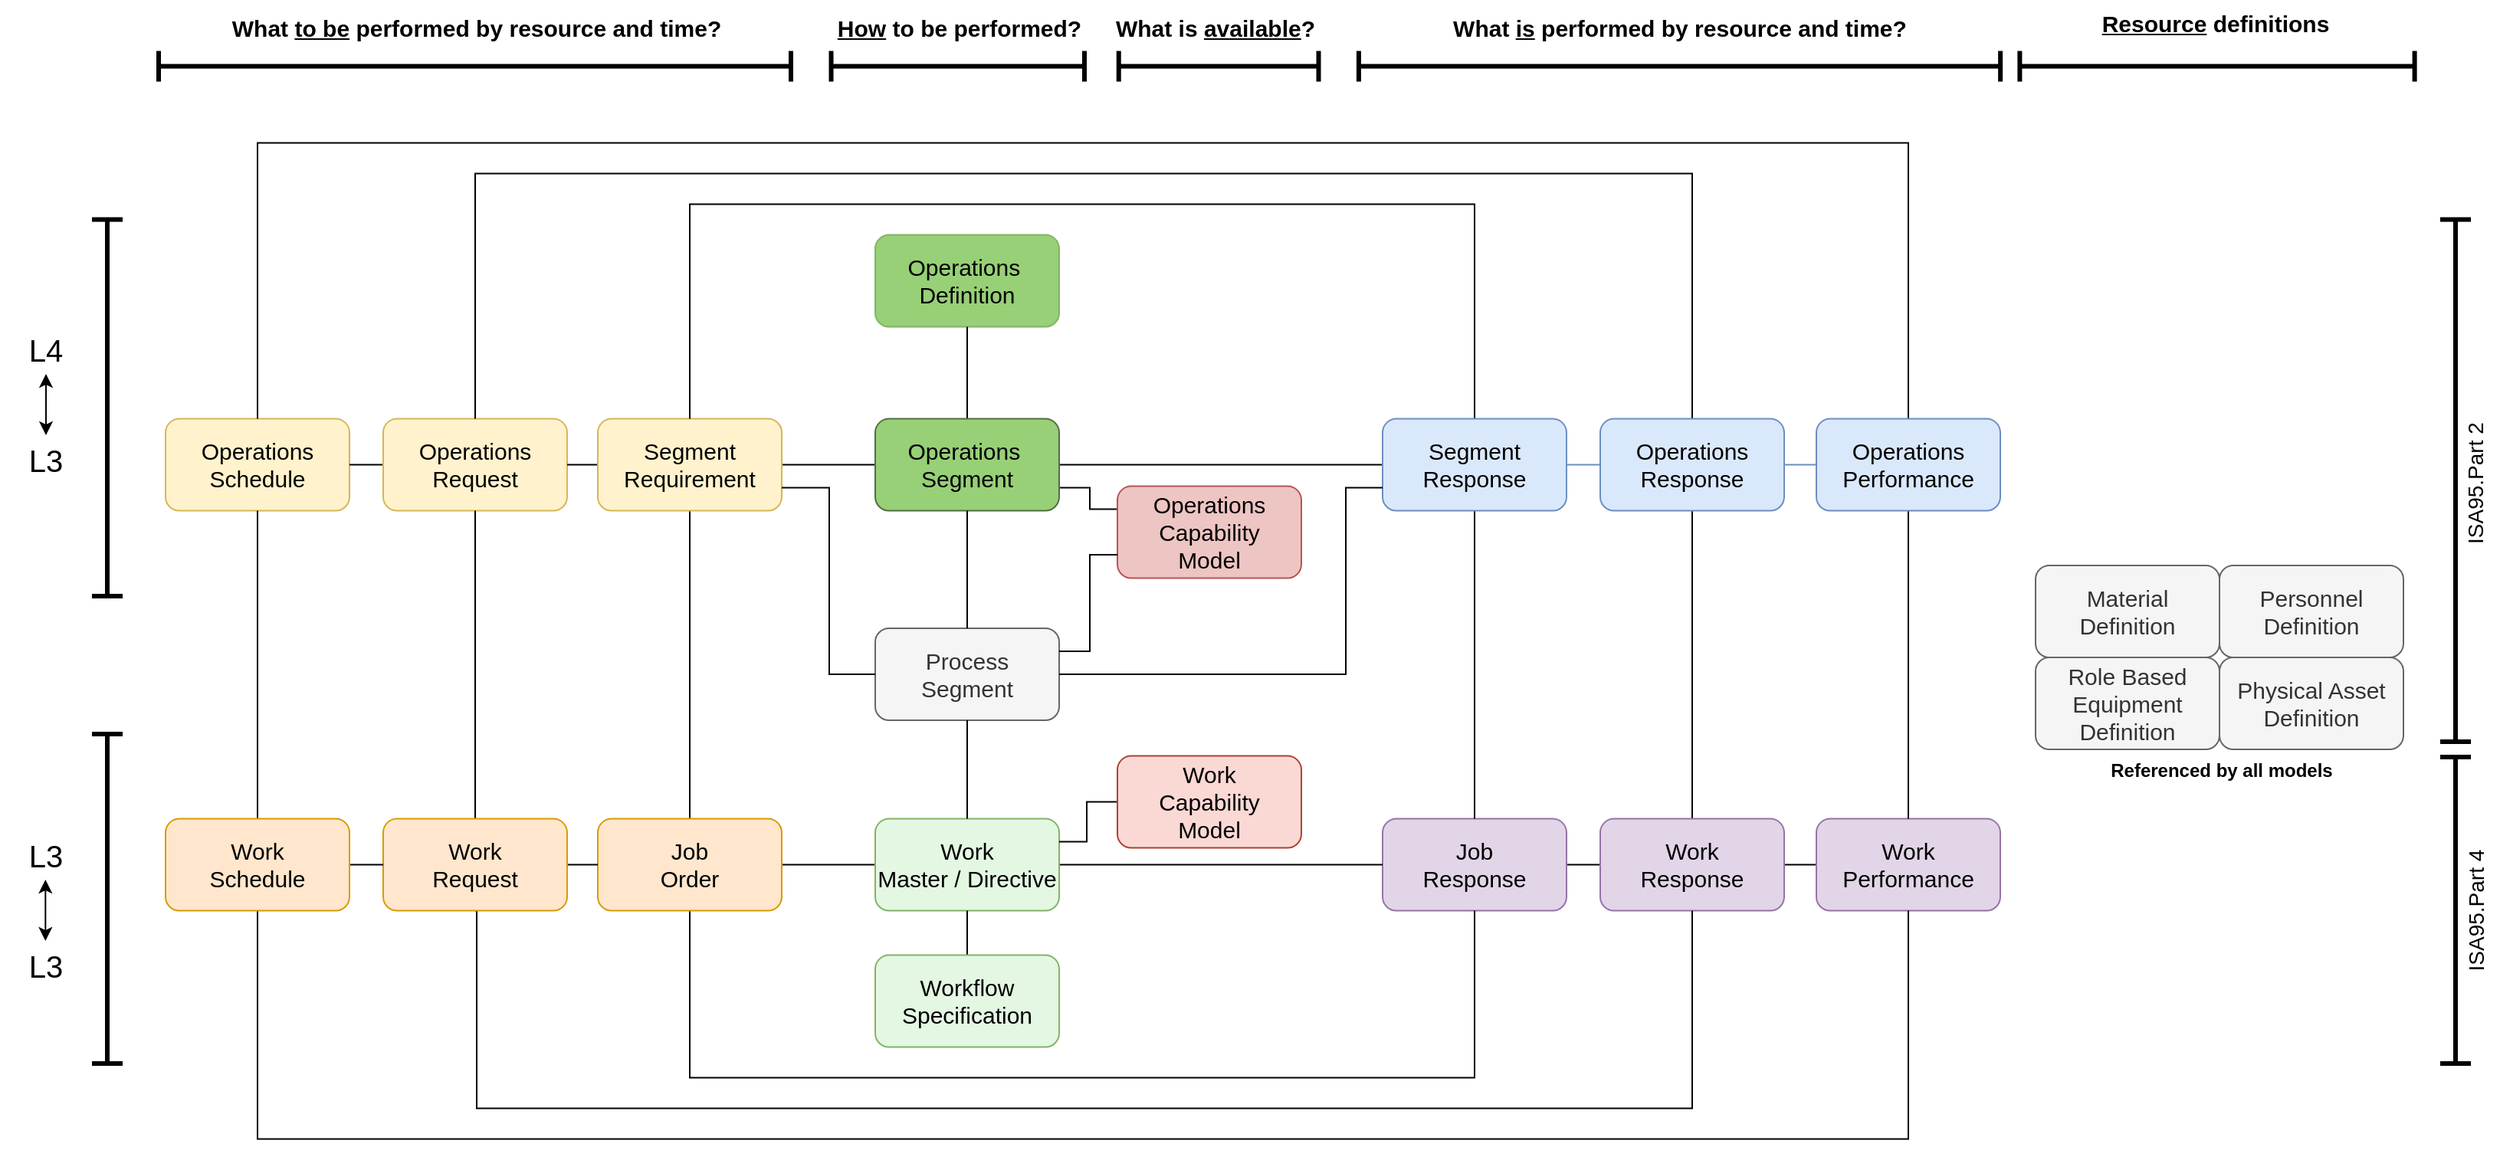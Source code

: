 <mxfile version="21.1.2" type="device" pages="4">
  <diagram name="ISA95_P2_P4" id="QwqT68IK_Uw8MuckhTvT">
    <mxGraphModel dx="6764" dy="7233" grid="0" gridSize="10" guides="1" tooltips="1" connect="1" arrows="1" fold="1" page="1" pageScale="1" pageWidth="1654" pageHeight="1169" math="0" shadow="0">
      <root>
        <mxCell id="5QKCrrGLztRfs2Ypc_zL-0" />
        <mxCell id="5QKCrrGLztRfs2Ypc_zL-1" parent="5QKCrrGLztRfs2Ypc_zL-0" />
        <mxCell id="5QKCrrGLztRfs2Ypc_zL-2" value="Operations &lt;br style=&quot;font-size: 15px;&quot;&gt;Schedule" style="rounded=1;whiteSpace=wrap;html=1;fillColor=#fff2cc;strokeColor=#d6b656;fontSize=15;fontStyle=0" vertex="1" parent="5QKCrrGLztRfs2Ypc_zL-1">
          <mxGeometry x="-3184" y="-5400.71" width="120" height="60" as="geometry" />
        </mxCell>
        <mxCell id="5QKCrrGLztRfs2Ypc_zL-3" style="edgeStyle=orthogonalEdgeStyle;shape=connector;rounded=0;orthogonalLoop=1;jettySize=auto;html=1;exitX=0;exitY=0.5;exitDx=0;exitDy=0;entryX=1;entryY=0.5;entryDx=0;entryDy=0;labelBackgroundColor=default;strokeColor=default;fontFamily=Helvetica;fontSize=11;fontColor=default;endArrow=none;endFill=0;" edge="1" parent="5QKCrrGLztRfs2Ypc_zL-1" source="5QKCrrGLztRfs2Ypc_zL-4" target="5QKCrrGLztRfs2Ypc_zL-2">
          <mxGeometry relative="1" as="geometry" />
        </mxCell>
        <mxCell id="5QKCrrGLztRfs2Ypc_zL-4" value="Operations &lt;br style=&quot;font-size: 15px;&quot;&gt;Request" style="rounded=1;whiteSpace=wrap;html=1;fillColor=#fff2cc;strokeColor=#d6b656;fontSize=15;fontStyle=0" vertex="1" parent="5QKCrrGLztRfs2Ypc_zL-1">
          <mxGeometry x="-3042" y="-5400.71" width="120" height="60" as="geometry" />
        </mxCell>
        <mxCell id="5QKCrrGLztRfs2Ypc_zL-6" style="edgeStyle=orthogonalEdgeStyle;shape=connector;rounded=0;orthogonalLoop=1;jettySize=auto;html=1;exitX=0;exitY=0.5;exitDx=0;exitDy=0;entryX=1;entryY=0.5;entryDx=0;entryDy=0;labelBackgroundColor=default;strokeColor=default;fontFamily=Helvetica;fontSize=11;fontColor=default;endArrow=none;endFill=0;" edge="1" parent="5QKCrrGLztRfs2Ypc_zL-1" source="5QKCrrGLztRfs2Ypc_zL-9" target="5QKCrrGLztRfs2Ypc_zL-4">
          <mxGeometry relative="1" as="geometry" />
        </mxCell>
        <mxCell id="5QKCrrGLztRfs2Ypc_zL-7" style="edgeStyle=orthogonalEdgeStyle;shape=connector;rounded=0;orthogonalLoop=1;jettySize=auto;html=1;exitX=0.5;exitY=1;exitDx=0;exitDy=0;entryX=0.5;entryY=0;entryDx=0;entryDy=0;labelBackgroundColor=default;strokeColor=default;fontFamily=Helvetica;fontSize=11;fontColor=default;endArrow=none;endFill=0;" edge="1" parent="5QKCrrGLztRfs2Ypc_zL-1" source="5QKCrrGLztRfs2Ypc_zL-9" target="5QKCrrGLztRfs2Ypc_zL-27">
          <mxGeometry relative="1" as="geometry" />
        </mxCell>
        <mxCell id="5QKCrrGLztRfs2Ypc_zL-8" style="edgeStyle=orthogonalEdgeStyle;shape=connector;rounded=0;orthogonalLoop=1;jettySize=auto;html=1;exitX=1;exitY=0.5;exitDx=0;exitDy=0;entryX=0;entryY=0.5;entryDx=0;entryDy=0;labelBackgroundColor=default;strokeColor=default;fontFamily=Helvetica;fontSize=11;fontColor=default;endArrow=none;endFill=0;" edge="1" parent="5QKCrrGLztRfs2Ypc_zL-1" source="5QKCrrGLztRfs2Ypc_zL-9" target="5QKCrrGLztRfs2Ypc_zL-15">
          <mxGeometry relative="1" as="geometry" />
        </mxCell>
        <mxCell id="5QKCrrGLztRfs2Ypc_zL-9" value="Segment Requirement" style="rounded=1;whiteSpace=wrap;html=1;fillColor=#fff2cc;strokeColor=#d6b656;fontSize=15;fontStyle=0;strokeWidth=1;" vertex="1" parent="5QKCrrGLztRfs2Ypc_zL-1">
          <mxGeometry x="-2902" y="-5400.71" width="120" height="60" as="geometry" />
        </mxCell>
        <mxCell id="5QKCrrGLztRfs2Ypc_zL-10" value="Operations&amp;nbsp;&lt;br style=&quot;font-size: 15px;&quot;&gt;Definition" style="rounded=1;whiteSpace=wrap;html=1;fillColor=#97D077;strokeColor=#82b366;fontSize=15;fontStyle=0" vertex="1" parent="5QKCrrGLztRfs2Ypc_zL-1">
          <mxGeometry x="-2721" y="-5520.71" width="120" height="60" as="geometry" />
        </mxCell>
        <mxCell id="5QKCrrGLztRfs2Ypc_zL-12" style="edgeStyle=orthogonalEdgeStyle;rounded=0;orthogonalLoop=1;jettySize=auto;html=1;exitX=0.5;exitY=0;exitDx=0;exitDy=0;entryX=0.5;entryY=1;entryDx=0;entryDy=0;endArrow=none;endFill=0;" edge="1" parent="5QKCrrGLztRfs2Ypc_zL-1" source="5QKCrrGLztRfs2Ypc_zL-15" target="5QKCrrGLztRfs2Ypc_zL-10">
          <mxGeometry relative="1" as="geometry" />
        </mxCell>
        <mxCell id="5QKCrrGLztRfs2Ypc_zL-13" style="edgeStyle=orthogonalEdgeStyle;shape=connector;rounded=0;orthogonalLoop=1;jettySize=auto;html=1;exitX=1;exitY=0.5;exitDx=0;exitDy=0;entryX=0;entryY=0.5;entryDx=0;entryDy=0;labelBackgroundColor=default;strokeColor=default;fontFamily=Helvetica;fontSize=11;fontColor=default;endArrow=none;endFill=0;" edge="1" parent="5QKCrrGLztRfs2Ypc_zL-1" source="5QKCrrGLztRfs2Ypc_zL-15" target="5QKCrrGLztRfs2Ypc_zL-47">
          <mxGeometry relative="1" as="geometry" />
        </mxCell>
        <mxCell id="5QKCrrGLztRfs2Ypc_zL-14" style="shape=connector;rounded=0;orthogonalLoop=1;jettySize=auto;html=1;exitX=1;exitY=0.75;exitDx=0;exitDy=0;entryX=0;entryY=0.25;entryDx=0;entryDy=0;labelBackgroundColor=default;strokeColor=default;fontFamily=Helvetica;fontSize=11;fontColor=default;endArrow=none;endFill=0;edgeStyle=orthogonalEdgeStyle;" edge="1" parent="5QKCrrGLztRfs2Ypc_zL-1" source="5QKCrrGLztRfs2Ypc_zL-15" target="5QKCrrGLztRfs2Ypc_zL-48">
          <mxGeometry relative="1" as="geometry" />
        </mxCell>
        <mxCell id="5QKCrrGLztRfs2Ypc_zL-15" value="Operations&amp;nbsp;&lt;br style=&quot;font-size: 15px;&quot;&gt;Segment" style="rounded=1;whiteSpace=wrap;html=1;fillColor=#97D077;strokeColor=#506E3E;fontSize=15;fontStyle=0;strokeWidth=1;" vertex="1" parent="5QKCrrGLztRfs2Ypc_zL-1">
          <mxGeometry x="-2721" y="-5400.71" width="120" height="60" as="geometry" />
        </mxCell>
        <mxCell id="5QKCrrGLztRfs2Ypc_zL-19" style="edgeStyle=orthogonalEdgeStyle;shape=connector;rounded=0;orthogonalLoop=1;jettySize=auto;html=1;exitX=1;exitY=0.5;exitDx=0;exitDy=0;entryX=0;entryY=0.5;entryDx=0;entryDy=0;labelBackgroundColor=default;strokeColor=default;fontFamily=Helvetica;fontSize=11;fontColor=default;endArrow=none;endFill=0;" edge="1" parent="5QKCrrGLztRfs2Ypc_zL-1" source="5QKCrrGLztRfs2Ypc_zL-20" target="5QKCrrGLztRfs2Ypc_zL-23">
          <mxGeometry relative="1" as="geometry" />
        </mxCell>
        <mxCell id="5QKCrrGLztRfs2Ypc_zL-20" value="Job &lt;br&gt;Response" style="rounded=1;whiteSpace=wrap;html=1;fillColor=#e1d5e7;strokeColor=#9673a6;fontSize=15;fontStyle=0" vertex="1" parent="5QKCrrGLztRfs2Ypc_zL-1">
          <mxGeometry x="-2390" y="-5139.71" width="120" height="60" as="geometry" />
        </mxCell>
        <mxCell id="5QKCrrGLztRfs2Ypc_zL-21" style="edgeStyle=orthogonalEdgeStyle;shape=connector;rounded=0;orthogonalLoop=1;jettySize=auto;html=1;exitX=1;exitY=0.5;exitDx=0;exitDy=0;entryX=0;entryY=0.5;entryDx=0;entryDy=0;labelBackgroundColor=default;strokeColor=default;fontFamily=Helvetica;fontSize=11;fontColor=default;endArrow=none;endFill=0;" edge="1" parent="5QKCrrGLztRfs2Ypc_zL-1" source="5QKCrrGLztRfs2Ypc_zL-23" target="5QKCrrGLztRfs2Ypc_zL-24">
          <mxGeometry relative="1" as="geometry" />
        </mxCell>
        <mxCell id="5QKCrrGLztRfs2Ypc_zL-22" style="edgeStyle=orthogonalEdgeStyle;shape=connector;rounded=0;orthogonalLoop=1;jettySize=auto;html=1;exitX=0.5;exitY=0;exitDx=0;exitDy=0;entryX=0.5;entryY=1;entryDx=0;entryDy=0;labelBackgroundColor=default;strokeColor=default;fontFamily=Helvetica;fontSize=11;fontColor=default;endArrow=none;endFill=0;" edge="1" parent="5QKCrrGLztRfs2Ypc_zL-1" source="5QKCrrGLztRfs2Ypc_zL-23" target="5QKCrrGLztRfs2Ypc_zL-43">
          <mxGeometry relative="1" as="geometry" />
        </mxCell>
        <mxCell id="5QKCrrGLztRfs2Ypc_zL-23" value="Work &lt;br&gt;Response" style="rounded=1;whiteSpace=wrap;html=1;fillColor=#e1d5e7;strokeColor=#9673a6;fontSize=15;fontStyle=0" vertex="1" parent="5QKCrrGLztRfs2Ypc_zL-1">
          <mxGeometry x="-2248" y="-5139.71" width="120" height="60" as="geometry" />
        </mxCell>
        <mxCell id="5QKCrrGLztRfs2Ypc_zL-24" value="Work Performance" style="rounded=1;whiteSpace=wrap;html=1;fillColor=#e1d5e7;strokeColor=#9673a6;fontSize=15;fontStyle=0" vertex="1" parent="5QKCrrGLztRfs2Ypc_zL-1">
          <mxGeometry x="-2107" y="-5139.71" width="120" height="60" as="geometry" />
        </mxCell>
        <mxCell id="5QKCrrGLztRfs2Ypc_zL-25" style="edgeStyle=orthogonalEdgeStyle;shape=connector;rounded=0;orthogonalLoop=1;jettySize=auto;html=1;exitX=1;exitY=0.5;exitDx=0;exitDy=0;entryX=0;entryY=0.5;entryDx=0;entryDy=0;labelBackgroundColor=default;strokeColor=default;fontFamily=Helvetica;fontSize=11;fontColor=default;endArrow=none;endFill=0;" edge="1" parent="5QKCrrGLztRfs2Ypc_zL-1" source="5QKCrrGLztRfs2Ypc_zL-27" target="5QKCrrGLztRfs2Ypc_zL-37">
          <mxGeometry relative="1" as="geometry" />
        </mxCell>
        <mxCell id="5QKCrrGLztRfs2Ypc_zL-26" style="edgeStyle=orthogonalEdgeStyle;shape=connector;rounded=0;orthogonalLoop=1;jettySize=auto;html=1;exitX=0.5;exitY=1;exitDx=0;exitDy=0;entryX=0.5;entryY=1;entryDx=0;entryDy=0;labelBackgroundColor=default;strokeColor=default;fontFamily=Helvetica;fontSize=11;fontColor=default;endArrow=none;endFill=0;" edge="1" parent="5QKCrrGLztRfs2Ypc_zL-1" source="5QKCrrGLztRfs2Ypc_zL-27" target="5QKCrrGLztRfs2Ypc_zL-20">
          <mxGeometry relative="1" as="geometry">
            <Array as="points">
              <mxPoint x="-2842" y="-4970.71" />
              <mxPoint x="-2330" y="-4970.71" />
            </Array>
          </mxGeometry>
        </mxCell>
        <mxCell id="5QKCrrGLztRfs2Ypc_zL-27" value="Job &lt;br&gt;Order" style="rounded=1;whiteSpace=wrap;html=1;fillColor=#ffe6cc;strokeColor=#d79b00;fontSize=15;fontStyle=0;strokeWidth=1;" vertex="1" parent="5QKCrrGLztRfs2Ypc_zL-1">
          <mxGeometry x="-2902" y="-5139.71" width="120" height="60" as="geometry" />
        </mxCell>
        <mxCell id="5QKCrrGLztRfs2Ypc_zL-28" style="edgeStyle=orthogonalEdgeStyle;shape=connector;rounded=0;orthogonalLoop=1;jettySize=auto;html=1;exitX=1;exitY=0.5;exitDx=0;exitDy=0;entryX=0;entryY=0.5;entryDx=0;entryDy=0;labelBackgroundColor=default;strokeColor=default;fontFamily=Helvetica;fontSize=11;fontColor=default;endArrow=none;endFill=0;" edge="1" parent="5QKCrrGLztRfs2Ypc_zL-1" source="5QKCrrGLztRfs2Ypc_zL-31" target="5QKCrrGLztRfs2Ypc_zL-27">
          <mxGeometry relative="1" as="geometry" />
        </mxCell>
        <mxCell id="5QKCrrGLztRfs2Ypc_zL-29" style="edgeStyle=orthogonalEdgeStyle;shape=connector;rounded=0;orthogonalLoop=1;jettySize=auto;html=1;exitX=0.5;exitY=1;exitDx=0;exitDy=0;entryX=0.5;entryY=1;entryDx=0;entryDy=0;labelBackgroundColor=default;strokeColor=default;fontFamily=Helvetica;fontSize=11;fontColor=default;endArrow=none;endFill=0;" edge="1" parent="5QKCrrGLztRfs2Ypc_zL-1" source="5QKCrrGLztRfs2Ypc_zL-31" target="5QKCrrGLztRfs2Ypc_zL-23">
          <mxGeometry relative="1" as="geometry">
            <Array as="points">
              <mxPoint x="-2981" y="-5079.71" />
              <mxPoint x="-2981" y="-4950.71" />
              <mxPoint x="-2188" y="-4950.71" />
            </Array>
          </mxGeometry>
        </mxCell>
        <mxCell id="5QKCrrGLztRfs2Ypc_zL-30" style="edgeStyle=orthogonalEdgeStyle;shape=connector;rounded=0;orthogonalLoop=1;jettySize=auto;html=1;exitX=0.5;exitY=0;exitDx=0;exitDy=0;entryX=0.5;entryY=1;entryDx=0;entryDy=0;labelBackgroundColor=default;strokeColor=default;fontFamily=Helvetica;fontSize=11;fontColor=default;endArrow=none;endFill=0;" edge="1" parent="5QKCrrGLztRfs2Ypc_zL-1" source="5QKCrrGLztRfs2Ypc_zL-31" target="5QKCrrGLztRfs2Ypc_zL-4">
          <mxGeometry relative="1" as="geometry" />
        </mxCell>
        <mxCell id="5QKCrrGLztRfs2Ypc_zL-31" value="Work &lt;br&gt;Request" style="rounded=1;whiteSpace=wrap;html=1;fillColor=#ffe6cc;strokeColor=#d79b00;fontSize=15;fontStyle=0" vertex="1" parent="5QKCrrGLztRfs2Ypc_zL-1">
          <mxGeometry x="-3042" y="-5139.71" width="120" height="60" as="geometry" />
        </mxCell>
        <mxCell id="5QKCrrGLztRfs2Ypc_zL-32" style="edgeStyle=orthogonalEdgeStyle;shape=connector;rounded=0;orthogonalLoop=1;jettySize=auto;html=1;exitX=1;exitY=0.5;exitDx=0;exitDy=0;entryX=0;entryY=0.5;entryDx=0;entryDy=0;labelBackgroundColor=default;strokeColor=default;fontFamily=Helvetica;fontSize=11;fontColor=default;endArrow=none;endFill=0;" edge="1" parent="5QKCrrGLztRfs2Ypc_zL-1" source="5QKCrrGLztRfs2Ypc_zL-35" target="5QKCrrGLztRfs2Ypc_zL-31">
          <mxGeometry relative="1" as="geometry" />
        </mxCell>
        <mxCell id="5QKCrrGLztRfs2Ypc_zL-33" style="edgeStyle=orthogonalEdgeStyle;shape=connector;rounded=0;orthogonalLoop=1;jettySize=auto;html=1;exitX=0.5;exitY=1;exitDx=0;exitDy=0;entryX=0.5;entryY=1;entryDx=0;entryDy=0;labelBackgroundColor=default;strokeColor=default;fontFamily=Helvetica;fontSize=11;fontColor=default;endArrow=none;endFill=0;" edge="1" parent="5QKCrrGLztRfs2Ypc_zL-1" source="5QKCrrGLztRfs2Ypc_zL-35" target="5QKCrrGLztRfs2Ypc_zL-24">
          <mxGeometry relative="1" as="geometry">
            <Array as="points">
              <mxPoint x="-3124" y="-4930.71" />
              <mxPoint x="-2047" y="-4930.71" />
            </Array>
          </mxGeometry>
        </mxCell>
        <mxCell id="5QKCrrGLztRfs2Ypc_zL-34" style="edgeStyle=orthogonalEdgeStyle;shape=connector;rounded=0;orthogonalLoop=1;jettySize=auto;html=1;exitX=0.5;exitY=0;exitDx=0;exitDy=0;entryX=0.5;entryY=1;entryDx=0;entryDy=0;labelBackgroundColor=default;strokeColor=default;fontFamily=Helvetica;fontSize=11;fontColor=default;endArrow=none;endFill=0;" edge="1" parent="5QKCrrGLztRfs2Ypc_zL-1" source="5QKCrrGLztRfs2Ypc_zL-35" target="5QKCrrGLztRfs2Ypc_zL-2">
          <mxGeometry relative="1" as="geometry" />
        </mxCell>
        <mxCell id="5QKCrrGLztRfs2Ypc_zL-35" value="Work &lt;br&gt;Schedule" style="rounded=1;whiteSpace=wrap;html=1;fillColor=#ffe6cc;strokeColor=#d79b00;fontSize=15;fontStyle=0" vertex="1" parent="5QKCrrGLztRfs2Ypc_zL-1">
          <mxGeometry x="-3184" y="-5139.71" width="120" height="60" as="geometry" />
        </mxCell>
        <mxCell id="5QKCrrGLztRfs2Ypc_zL-36" style="edgeStyle=orthogonalEdgeStyle;shape=connector;rounded=0;orthogonalLoop=1;jettySize=auto;html=1;exitX=1;exitY=0.5;exitDx=0;exitDy=0;entryX=0;entryY=0.5;entryDx=0;entryDy=0;labelBackgroundColor=default;strokeColor=default;fontFamily=Helvetica;fontSize=11;fontColor=default;endArrow=none;endFill=0;" edge="1" parent="5QKCrrGLztRfs2Ypc_zL-1" source="5QKCrrGLztRfs2Ypc_zL-37" target="5QKCrrGLztRfs2Ypc_zL-20">
          <mxGeometry relative="1" as="geometry" />
        </mxCell>
        <mxCell id="5QKCrrGLztRfs2Ypc_zL-37" value="Work&lt;br style=&quot;font-size: 15px;&quot;&gt;Master / Directive" style="rounded=1;whiteSpace=wrap;html=1;fillColor=#E3F7E2;strokeColor=#82b366;fontSize=15;fontStyle=0" vertex="1" parent="5QKCrrGLztRfs2Ypc_zL-1">
          <mxGeometry x="-2721" y="-5139.71" width="120" height="60" as="geometry" />
        </mxCell>
        <mxCell id="5QKCrrGLztRfs2Ypc_zL-38" style="edgeStyle=orthogonalEdgeStyle;shape=connector;rounded=0;orthogonalLoop=1;jettySize=auto;html=1;exitX=0.5;exitY=0;exitDx=0;exitDy=0;entryX=0.5;entryY=0;entryDx=0;entryDy=0;labelBackgroundColor=default;strokeColor=default;fontFamily=Helvetica;fontSize=11;fontColor=default;endArrow=none;endFill=0;" edge="1" parent="5QKCrrGLztRfs2Ypc_zL-1" source="5QKCrrGLztRfs2Ypc_zL-40" target="5QKCrrGLztRfs2Ypc_zL-2">
          <mxGeometry relative="1" as="geometry">
            <Array as="points">
              <mxPoint x="-2047" y="-5580.71" />
              <mxPoint x="-3124" y="-5580.71" />
            </Array>
          </mxGeometry>
        </mxCell>
        <mxCell id="5QKCrrGLztRfs2Ypc_zL-39" style="edgeStyle=orthogonalEdgeStyle;shape=connector;rounded=0;orthogonalLoop=1;jettySize=auto;html=1;exitX=0.5;exitY=1;exitDx=0;exitDy=0;entryX=0.5;entryY=0;entryDx=0;entryDy=0;labelBackgroundColor=default;strokeColor=default;fontFamily=Helvetica;fontSize=11;fontColor=default;endArrow=none;endFill=0;" edge="1" parent="5QKCrrGLztRfs2Ypc_zL-1" source="5QKCrrGLztRfs2Ypc_zL-40" target="5QKCrrGLztRfs2Ypc_zL-24">
          <mxGeometry relative="1" as="geometry" />
        </mxCell>
        <mxCell id="5QKCrrGLztRfs2Ypc_zL-40" value="Operations &lt;br style=&quot;font-size: 15px;&quot;&gt;Performance" style="rounded=1;whiteSpace=wrap;html=1;fillColor=#dae8fc;strokeColor=#6c8ebf;fontSize=15;fontStyle=0" vertex="1" parent="5QKCrrGLztRfs2Ypc_zL-1">
          <mxGeometry x="-2107" y="-5400.71" width="120" height="60" as="geometry" />
        </mxCell>
        <mxCell id="5QKCrrGLztRfs2Ypc_zL-41" style="edgeStyle=orthogonalEdgeStyle;shape=connector;rounded=0;orthogonalLoop=1;jettySize=auto;html=1;exitX=1;exitY=0.5;exitDx=0;exitDy=0;entryX=0;entryY=0.5;entryDx=0;entryDy=0;labelBackgroundColor=default;strokeColor=#6c8ebf;fontFamily=Helvetica;fontSize=11;fontColor=default;endArrow=none;endFill=0;fillColor=#dae8fc;" edge="1" parent="5QKCrrGLztRfs2Ypc_zL-1" source="5QKCrrGLztRfs2Ypc_zL-43" target="5QKCrrGLztRfs2Ypc_zL-40">
          <mxGeometry relative="1" as="geometry" />
        </mxCell>
        <mxCell id="5QKCrrGLztRfs2Ypc_zL-42" style="edgeStyle=orthogonalEdgeStyle;shape=connector;rounded=0;orthogonalLoop=1;jettySize=auto;html=1;exitX=0.5;exitY=0;exitDx=0;exitDy=0;entryX=0.5;entryY=0;entryDx=0;entryDy=0;labelBackgroundColor=default;strokeColor=default;fontFamily=Helvetica;fontSize=11;fontColor=default;endArrow=none;endFill=0;" edge="1" parent="5QKCrrGLztRfs2Ypc_zL-1" source="5QKCrrGLztRfs2Ypc_zL-43" target="5QKCrrGLztRfs2Ypc_zL-4">
          <mxGeometry relative="1" as="geometry">
            <Array as="points">
              <mxPoint x="-2188" y="-5560.71" />
              <mxPoint x="-2982" y="-5560.71" />
            </Array>
          </mxGeometry>
        </mxCell>
        <mxCell id="5QKCrrGLztRfs2Ypc_zL-43" value="Operations &lt;br style=&quot;font-size: 15px;&quot;&gt;Response" style="rounded=1;whiteSpace=wrap;html=1;fillColor=#dae8fc;strokeColor=#6c8ebf;fontSize=15;fontStyle=0" vertex="1" parent="5QKCrrGLztRfs2Ypc_zL-1">
          <mxGeometry x="-2248" y="-5400.71" width="120" height="60" as="geometry" />
        </mxCell>
        <mxCell id="5QKCrrGLztRfs2Ypc_zL-44" style="edgeStyle=orthogonalEdgeStyle;shape=connector;rounded=0;orthogonalLoop=1;jettySize=auto;html=1;exitX=1;exitY=0.5;exitDx=0;exitDy=0;entryX=0;entryY=0.5;entryDx=0;entryDy=0;labelBackgroundColor=default;strokeColor=#6c8ebf;fontFamily=Helvetica;fontSize=11;fontColor=default;endArrow=none;endFill=0;fillColor=#dae8fc;" edge="1" parent="5QKCrrGLztRfs2Ypc_zL-1" source="5QKCrrGLztRfs2Ypc_zL-47" target="5QKCrrGLztRfs2Ypc_zL-43">
          <mxGeometry relative="1" as="geometry" />
        </mxCell>
        <mxCell id="5QKCrrGLztRfs2Ypc_zL-45" style="edgeStyle=orthogonalEdgeStyle;shape=connector;rounded=0;orthogonalLoop=1;jettySize=auto;html=1;exitX=0.5;exitY=0;exitDx=0;exitDy=0;entryX=0.5;entryY=0;entryDx=0;entryDy=0;labelBackgroundColor=default;strokeColor=default;fontFamily=Helvetica;fontSize=11;fontColor=default;endArrow=none;endFill=0;" edge="1" parent="5QKCrrGLztRfs2Ypc_zL-1" source="5QKCrrGLztRfs2Ypc_zL-47" target="5QKCrrGLztRfs2Ypc_zL-9">
          <mxGeometry relative="1" as="geometry">
            <Array as="points">
              <mxPoint x="-2330" y="-5540.71" />
              <mxPoint x="-2842" y="-5540.71" />
            </Array>
          </mxGeometry>
        </mxCell>
        <mxCell id="5QKCrrGLztRfs2Ypc_zL-46" style="edgeStyle=orthogonalEdgeStyle;shape=connector;rounded=0;orthogonalLoop=1;jettySize=auto;html=1;exitX=0.5;exitY=1;exitDx=0;exitDy=0;entryX=0.5;entryY=0;entryDx=0;entryDy=0;labelBackgroundColor=default;strokeColor=default;fontFamily=Helvetica;fontSize=11;fontColor=default;endArrow=none;endFill=0;" edge="1" parent="5QKCrrGLztRfs2Ypc_zL-1" source="5QKCrrGLztRfs2Ypc_zL-47" target="5QKCrrGLztRfs2Ypc_zL-20">
          <mxGeometry relative="1" as="geometry" />
        </mxCell>
        <mxCell id="5QKCrrGLztRfs2Ypc_zL-47" value="Segment Response" style="rounded=1;whiteSpace=wrap;html=1;fillColor=#dae8fc;strokeColor=#6c8ebf;fontSize=15;fontStyle=0;strokeWidth=1;" vertex="1" parent="5QKCrrGLztRfs2Ypc_zL-1">
          <mxGeometry x="-2390" y="-5400.71" width="120" height="60" as="geometry" />
        </mxCell>
        <mxCell id="5QKCrrGLztRfs2Ypc_zL-48" value="Operations&lt;br style=&quot;font-size: 15px;&quot;&gt;Capability&lt;br style=&quot;font-size: 15px;&quot;&gt;Model" style="rounded=1;whiteSpace=wrap;html=1;fillColor=#EDC5C3;strokeColor=#b85450;fontSize=15;fontStyle=0;strokeWidth=1;" vertex="1" parent="5QKCrrGLztRfs2Ypc_zL-1">
          <mxGeometry x="-2563" y="-5356.71" width="120" height="60" as="geometry" />
        </mxCell>
        <mxCell id="5QKCrrGLztRfs2Ypc_zL-49" value="" style="shape=crossbar;whiteSpace=wrap;html=1;rounded=1;direction=south;fontFamily=Helvetica;fontSize=11;fontColor=default;strokeWidth=3;" vertex="1" parent="5QKCrrGLztRfs2Ypc_zL-1">
          <mxGeometry x="-3232" y="-5530.71" width="20" height="245.71" as="geometry" />
        </mxCell>
        <mxCell id="5QKCrrGLztRfs2Ypc_zL-50" value="" style="shape=crossbar;whiteSpace=wrap;html=1;rounded=1;direction=south;fontFamily=Helvetica;fontSize=11;fontColor=default;strokeWidth=3;" vertex="1" parent="5QKCrrGLztRfs2Ypc_zL-1">
          <mxGeometry x="-3232" y="-5195" width="20" height="215" as="geometry" />
        </mxCell>
        <mxCell id="5QKCrrGLztRfs2Ypc_zL-51" value="L4&lt;br&gt;&lt;br&gt;&lt;br&gt;L3" style="text;strokeColor=none;align=center;fillColor=none;html=1;verticalAlign=middle;whiteSpace=wrap;rounded=0;fontSize=20;fontFamily=Helvetica;fontColor=default;" vertex="1" parent="5QKCrrGLztRfs2Ypc_zL-1">
          <mxGeometry x="-3292" y="-5530.71" width="60" height="240.71" as="geometry" />
        </mxCell>
        <mxCell id="5QKCrrGLztRfs2Ypc_zL-52" value="L3&lt;br&gt;&lt;br&gt;&lt;br&gt;L3" style="text;strokeColor=none;align=center;fillColor=none;html=1;verticalAlign=middle;whiteSpace=wrap;rounded=0;fontSize=20;fontFamily=Helvetica;fontColor=default;" vertex="1" parent="5QKCrrGLztRfs2Ypc_zL-1">
          <mxGeometry x="-3292" y="-5240" width="60" height="320" as="geometry" />
        </mxCell>
        <mxCell id="5QKCrrGLztRfs2Ypc_zL-53" style="edgeStyle=orthogonalEdgeStyle;shape=connector;rounded=0;orthogonalLoop=1;jettySize=auto;html=1;exitX=0.5;exitY=0;exitDx=0;exitDy=0;entryX=0.5;entryY=1;entryDx=0;entryDy=0;labelBackgroundColor=default;strokeColor=default;fontFamily=Helvetica;fontSize=11;fontColor=default;endArrow=none;endFill=0;" edge="1" parent="5QKCrrGLztRfs2Ypc_zL-1" source="5QKCrrGLztRfs2Ypc_zL-54" target="5QKCrrGLztRfs2Ypc_zL-37">
          <mxGeometry relative="1" as="geometry" />
        </mxCell>
        <mxCell id="5QKCrrGLztRfs2Ypc_zL-54" value="Workflow&lt;br style=&quot;font-size: 15px;&quot;&gt;Specification" style="rounded=1;whiteSpace=wrap;html=1;fillColor=#E3F7E2;strokeColor=#82b366;fontSize=15;fontStyle=0" vertex="1" parent="5QKCrrGLztRfs2Ypc_zL-1">
          <mxGeometry x="-2721" y="-5050.71" width="120" height="60" as="geometry" />
        </mxCell>
        <mxCell id="5QKCrrGLztRfs2Ypc_zL-55" style="shape=connector;rounded=0;orthogonalLoop=1;jettySize=auto;html=1;exitX=0;exitY=0.5;exitDx=0;exitDy=0;entryX=1;entryY=0.25;entryDx=0;entryDy=0;labelBackgroundColor=default;strokeColor=default;fontFamily=Helvetica;fontSize=11;fontColor=default;endArrow=none;endFill=0;edgeStyle=orthogonalEdgeStyle;" edge="1" parent="5QKCrrGLztRfs2Ypc_zL-1" source="5QKCrrGLztRfs2Ypc_zL-56" target="5QKCrrGLztRfs2Ypc_zL-37">
          <mxGeometry relative="1" as="geometry" />
        </mxCell>
        <mxCell id="5QKCrrGLztRfs2Ypc_zL-56" value="Work&lt;br style=&quot;font-size: 15px;&quot;&gt;Capability&lt;br style=&quot;font-size: 15px;&quot;&gt;Model" style="rounded=1;whiteSpace=wrap;html=1;fillColor=#fad9d5;strokeColor=#ae4132;fontSize=15;fontStyle=0" vertex="1" parent="5QKCrrGLztRfs2Ypc_zL-1">
          <mxGeometry x="-2563" y="-5180.71" width="120" height="60" as="geometry" />
        </mxCell>
        <mxCell id="5QKCrrGLztRfs2Ypc_zL-57" value="" style="shape=crossbar;whiteSpace=wrap;html=1;rounded=1;direction=south;fontFamily=Helvetica;fontSize=11;fontColor=default;strokeWidth=3;rotation=90;" vertex="1" parent="5QKCrrGLztRfs2Ypc_zL-1">
          <mxGeometry x="-2992.25" y="-5836.96" width="20" height="412.5" as="geometry" />
        </mxCell>
        <mxCell id="5QKCrrGLztRfs2Ypc_zL-58" value="" style="shape=crossbar;whiteSpace=wrap;html=1;rounded=1;direction=south;fontFamily=Helvetica;fontSize=11;fontColor=default;strokeWidth=3;rotation=90;" vertex="1" parent="5QKCrrGLztRfs2Ypc_zL-1">
          <mxGeometry x="-2677.12" y="-5713.32" width="20" height="165.24" as="geometry" />
        </mxCell>
        <mxCell id="5QKCrrGLztRfs2Ypc_zL-59" value="" style="shape=crossbar;whiteSpace=wrap;html=1;rounded=1;direction=south;fontFamily=Helvetica;fontSize=11;fontColor=default;strokeWidth=3;rotation=90;" vertex="1" parent="5QKCrrGLztRfs2Ypc_zL-1">
          <mxGeometry x="-2506.94" y="-5695.9" width="20" height="130.39" as="geometry" />
        </mxCell>
        <mxCell id="5QKCrrGLztRfs2Ypc_zL-60" value="" style="shape=crossbar;whiteSpace=wrap;html=1;rounded=1;direction=south;fontFamily=Helvetica;fontSize=11;fontColor=default;strokeWidth=3;rotation=90;" vertex="1" parent="5QKCrrGLztRfs2Ypc_zL-1">
          <mxGeometry x="-2206.24" y="-5840" width="20" height="418.6" as="geometry" />
        </mxCell>
        <mxCell id="5QKCrrGLztRfs2Ypc_zL-61" value="What is &lt;u&gt;available&lt;/u&gt;?" style="text;strokeColor=none;align=center;fillColor=none;html=1;verticalAlign=middle;whiteSpace=wrap;rounded=0;fontSize=15;fontFamily=Helvetica;fontColor=default;fontStyle=1" vertex="1" parent="5QKCrrGLztRfs2Ypc_zL-1">
          <mxGeometry x="-2569" y="-5670.71" width="140" height="30" as="geometry" />
        </mxCell>
        <mxCell id="5QKCrrGLztRfs2Ypc_zL-62" value="&lt;u&gt;How&lt;/u&gt; to be performed?" style="text;strokeColor=none;align=center;fillColor=none;html=1;verticalAlign=middle;whiteSpace=wrap;rounded=0;fontSize=15;fontFamily=Helvetica;fontColor=default;fontStyle=1" vertex="1" parent="5QKCrrGLztRfs2Ypc_zL-1">
          <mxGeometry x="-2751" y="-5670.71" width="170" height="30" as="geometry" />
        </mxCell>
        <mxCell id="5QKCrrGLztRfs2Ypc_zL-63" value="What &lt;u&gt;to be&lt;/u&gt; performed by resource and time?" style="text;strokeColor=none;align=center;fillColor=none;html=1;verticalAlign=middle;whiteSpace=wrap;rounded=0;fontSize=15;fontFamily=Helvetica;fontColor=default;fontStyle=1" vertex="1" parent="5QKCrrGLztRfs2Ypc_zL-1">
          <mxGeometry x="-3181" y="-5670.71" width="400" height="30" as="geometry" />
        </mxCell>
        <mxCell id="5QKCrrGLztRfs2Ypc_zL-64" value="What &lt;u&gt;is&lt;/u&gt; performed by resource and time?" style="text;strokeColor=none;align=center;fillColor=none;html=1;verticalAlign=middle;whiteSpace=wrap;rounded=0;fontSize=15;fontFamily=Helvetica;fontColor=default;fontStyle=1" vertex="1" parent="5QKCrrGLztRfs2Ypc_zL-1">
          <mxGeometry x="-2401" y="-5670.71" width="410" height="30" as="geometry" />
        </mxCell>
        <mxCell id="5QKCrrGLztRfs2Ypc_zL-66" value="" style="endArrow=classic;startArrow=classic;html=1;rounded=0;" edge="1" parent="5QKCrrGLztRfs2Ypc_zL-1">
          <mxGeometry width="50" height="50" relative="1" as="geometry">
            <mxPoint x="-3262" y="-5390" as="sourcePoint" />
            <mxPoint x="-3262" y="-5430" as="targetPoint" />
          </mxGeometry>
        </mxCell>
        <mxCell id="5QKCrrGLztRfs2Ypc_zL-67" value="" style="endArrow=classic;startArrow=classic;html=1;rounded=0;" edge="1" parent="5QKCrrGLztRfs2Ypc_zL-1">
          <mxGeometry width="50" height="50" relative="1" as="geometry">
            <mxPoint x="-3262.34" y="-5060" as="sourcePoint" />
            <mxPoint x="-3262.34" y="-5100" as="targetPoint" />
          </mxGeometry>
        </mxCell>
        <mxCell id="5QKCrrGLztRfs2Ypc_zL-68" value="" style="shape=crossbar;whiteSpace=wrap;html=1;rounded=1;direction=south;fontFamily=Helvetica;fontSize=11;fontColor=default;strokeWidth=3;" vertex="1" parent="5QKCrrGLztRfs2Ypc_zL-1">
          <mxGeometry x="-1700" y="-5530.71" width="20" height="340.71" as="geometry" />
        </mxCell>
        <mxCell id="5QKCrrGLztRfs2Ypc_zL-69" value="" style="shape=crossbar;whiteSpace=wrap;html=1;rounded=1;direction=south;fontFamily=Helvetica;fontSize=11;fontColor=default;strokeWidth=3;" vertex="1" parent="5QKCrrGLztRfs2Ypc_zL-1">
          <mxGeometry x="-1700" y="-5180" width="20" height="200" as="geometry" />
        </mxCell>
        <mxCell id="5QKCrrGLztRfs2Ypc_zL-70" value="ISA95.Part 2" style="text;strokeColor=none;align=center;fillColor=none;html=1;verticalAlign=middle;whiteSpace=wrap;rounded=0;rotation=-90;fontSize=14;" vertex="1" parent="5QKCrrGLztRfs2Ypc_zL-1">
          <mxGeometry x="-1854.5" y="-5373.21" width="355" height="30" as="geometry" />
        </mxCell>
        <mxCell id="5QKCrrGLztRfs2Ypc_zL-71" value="ISA95.Part 4" style="text;strokeColor=none;align=center;fillColor=none;html=1;verticalAlign=middle;whiteSpace=wrap;rounded=0;rotation=-90;fontSize=14;" vertex="1" parent="5QKCrrGLztRfs2Ypc_zL-1">
          <mxGeometry x="-1779.25" y="-5094.46" width="204.5" height="30" as="geometry" />
        </mxCell>
        <mxCell id="A3gdKx5LdmZ1e6871q-o-1" value="Process&lt;br&gt;Segment" style="rounded=1;whiteSpace=wrap;html=1;fillColor=#f5f5f5;strokeColor=#666666;fontSize=15;fontStyle=0;fontColor=#333333;" vertex="1" parent="5QKCrrGLztRfs2Ypc_zL-1">
          <mxGeometry x="-2721" y="-5264" width="120" height="60" as="geometry" />
        </mxCell>
        <mxCell id="A3gdKx5LdmZ1e6871q-o-2" style="edgeStyle=orthogonalEdgeStyle;shape=connector;rounded=0;orthogonalLoop=1;jettySize=auto;html=1;exitX=1;exitY=0.75;exitDx=0;exitDy=0;entryX=0;entryY=0.5;entryDx=0;entryDy=0;labelBackgroundColor=default;strokeColor=default;fontFamily=Helvetica;fontSize=11;fontColor=default;endArrow=none;endFill=0;" edge="1" parent="5QKCrrGLztRfs2Ypc_zL-1" source="5QKCrrGLztRfs2Ypc_zL-9" target="A3gdKx5LdmZ1e6871q-o-1">
          <mxGeometry relative="1" as="geometry">
            <mxPoint x="-2772" y="-5100" as="sourcePoint" />
            <mxPoint x="-2711" y="-5100" as="targetPoint" />
            <Array as="points">
              <mxPoint x="-2751" y="-5356" />
              <mxPoint x="-2751" y="-5234" />
            </Array>
          </mxGeometry>
        </mxCell>
        <mxCell id="A3gdKx5LdmZ1e6871q-o-3" style="edgeStyle=orthogonalEdgeStyle;shape=connector;rounded=0;orthogonalLoop=1;jettySize=auto;html=1;exitX=1;exitY=0.5;exitDx=0;exitDy=0;entryX=0;entryY=0.75;entryDx=0;entryDy=0;labelBackgroundColor=default;strokeColor=default;fontFamily=Helvetica;fontSize=11;fontColor=default;endArrow=none;endFill=0;" edge="1" parent="5QKCrrGLztRfs2Ypc_zL-1" source="A3gdKx5LdmZ1e6871q-o-1" target="5QKCrrGLztRfs2Ypc_zL-47">
          <mxGeometry relative="1" as="geometry">
            <mxPoint x="-2433" y="-5296.71" as="sourcePoint" />
            <mxPoint x="-2372" y="-5174.71" as="targetPoint" />
            <Array as="points">
              <mxPoint x="-2414" y="-5234" />
              <mxPoint x="-2414" y="-5356" />
            </Array>
          </mxGeometry>
        </mxCell>
        <mxCell id="A3gdKx5LdmZ1e6871q-o-4" style="edgeStyle=orthogonalEdgeStyle;shape=connector;rounded=0;orthogonalLoop=1;jettySize=auto;html=1;exitX=1;exitY=0.25;exitDx=0;exitDy=0;entryX=0;entryY=0.75;entryDx=0;entryDy=0;labelBackgroundColor=default;strokeColor=default;fontFamily=Helvetica;fontSize=11;fontColor=default;endArrow=none;endFill=0;" edge="1" parent="5QKCrrGLztRfs2Ypc_zL-1" source="A3gdKx5LdmZ1e6871q-o-1" target="5QKCrrGLztRfs2Ypc_zL-48">
          <mxGeometry relative="1" as="geometry">
            <mxPoint x="-2591" y="-5224" as="sourcePoint" />
            <mxPoint x="-2380" y="-5346" as="targetPoint" />
            <Array as="points">
              <mxPoint x="-2581" y="-5249" />
              <mxPoint x="-2581" y="-5312" />
              <mxPoint x="-2563" y="-5312" />
            </Array>
          </mxGeometry>
        </mxCell>
        <mxCell id="A3gdKx5LdmZ1e6871q-o-5" style="edgeStyle=orthogonalEdgeStyle;shape=connector;rounded=0;orthogonalLoop=1;jettySize=auto;html=1;exitX=0.5;exitY=0;exitDx=0;exitDy=0;entryX=0.5;entryY=1;entryDx=0;entryDy=0;labelBackgroundColor=default;strokeColor=default;fontFamily=Helvetica;fontSize=11;fontColor=default;endArrow=none;endFill=0;" edge="1" parent="5QKCrrGLztRfs2Ypc_zL-1" source="A3gdKx5LdmZ1e6871q-o-1" target="5QKCrrGLztRfs2Ypc_zL-15">
          <mxGeometry relative="1" as="geometry">
            <mxPoint x="-2721" y="-5296.71" as="sourcePoint" />
            <mxPoint x="-2660" y="-5296.71" as="targetPoint" />
          </mxGeometry>
        </mxCell>
        <mxCell id="A3gdKx5LdmZ1e6871q-o-6" style="edgeStyle=orthogonalEdgeStyle;shape=connector;rounded=0;orthogonalLoop=1;jettySize=auto;html=1;exitX=0.5;exitY=0;exitDx=0;exitDy=0;entryX=0.5;entryY=1;entryDx=0;entryDy=0;labelBackgroundColor=default;strokeColor=default;fontFamily=Helvetica;fontSize=11;fontColor=default;endArrow=none;endFill=0;" edge="1" parent="5QKCrrGLztRfs2Ypc_zL-1" source="5QKCrrGLztRfs2Ypc_zL-37" target="A3gdKx5LdmZ1e6871q-o-1">
          <mxGeometry relative="1" as="geometry">
            <mxPoint x="-2651" y="-5254" as="sourcePoint" />
            <mxPoint x="-2651" y="-5331" as="targetPoint" />
          </mxGeometry>
        </mxCell>
        <mxCell id="A3gdKx5LdmZ1e6871q-o-8" value="Material&lt;br&gt;Definition" style="rounded=1;whiteSpace=wrap;html=1;fillColor=#f5f5f5;strokeColor=#666666;fontSize=15;fontStyle=0;fontColor=#333333;" vertex="1" parent="5QKCrrGLztRfs2Ypc_zL-1">
          <mxGeometry x="-1964" y="-5305" width="120" height="60" as="geometry" />
        </mxCell>
        <mxCell id="A3gdKx5LdmZ1e6871q-o-9" value="Role Based&lt;br&gt;Equipment&lt;br&gt;Definition" style="rounded=1;whiteSpace=wrap;html=1;fillColor=#f5f5f5;strokeColor=#666666;fontSize=15;fontStyle=0;fontColor=#333333;" vertex="1" parent="5QKCrrGLztRfs2Ypc_zL-1">
          <mxGeometry x="-1964" y="-5245" width="120" height="60" as="geometry" />
        </mxCell>
        <mxCell id="A3gdKx5LdmZ1e6871q-o-10" value="Physical Asset&lt;br&gt;Definition" style="rounded=1;whiteSpace=wrap;html=1;fillColor=#f5f5f5;strokeColor=#666666;fontSize=15;fontStyle=0;fontColor=#333333;" vertex="1" parent="5QKCrrGLztRfs2Ypc_zL-1">
          <mxGeometry x="-1844" y="-5245" width="120" height="60" as="geometry" />
        </mxCell>
        <mxCell id="A3gdKx5LdmZ1e6871q-o-11" value="Personnel&lt;br&gt;Definition" style="rounded=1;whiteSpace=wrap;html=1;fillColor=#f5f5f5;strokeColor=#666666;fontSize=15;fontStyle=0;fontColor=#333333;" vertex="1" parent="5QKCrrGLztRfs2Ypc_zL-1">
          <mxGeometry x="-1844" y="-5305" width="120" height="60" as="geometry" />
        </mxCell>
        <mxCell id="A3gdKx5LdmZ1e6871q-o-12" value="Referenced by all models" style="text;strokeColor=none;align=center;fillColor=none;html=1;verticalAlign=middle;whiteSpace=wrap;rounded=0;fontSize=12;fontFamily=Helvetica;fontColor=default;fontStyle=1" vertex="1" parent="5QKCrrGLztRfs2Ypc_zL-1">
          <mxGeometry x="-1960" y="-5186" width="235" height="30" as="geometry" />
        </mxCell>
        <mxCell id="A3gdKx5LdmZ1e6871q-o-13" value="" style="shape=crossbar;whiteSpace=wrap;html=1;rounded=1;direction=south;fontFamily=Helvetica;fontSize=11;fontColor=default;strokeWidth=3;rotation=90;" vertex="1" parent="5QKCrrGLztRfs2Ypc_zL-1">
          <mxGeometry x="-1855.5" y="-5759.5" width="20" height="257.6" as="geometry" />
        </mxCell>
        <mxCell id="A3gdKx5LdmZ1e6871q-o-14" value="&lt;u&gt;Resource&lt;/u&gt; definitions" style="text;strokeColor=none;align=center;fillColor=none;html=1;verticalAlign=middle;whiteSpace=wrap;rounded=0;fontSize=15;fontFamily=Helvetica;fontColor=default;fontStyle=1" vertex="1" parent="5QKCrrGLztRfs2Ypc_zL-1">
          <mxGeometry x="-1975" y="-5674" width="257" height="30" as="geometry" />
        </mxCell>
      </root>
    </mxGraphModel>
  </diagram>
  <diagram name="ISA95_P2_P4_v2" id="3sl2RRVXBxwbhlwVwu3H">
    <mxGraphModel dx="6764" dy="7233" grid="0" gridSize="10" guides="1" tooltips="1" connect="1" arrows="1" fold="1" page="1" pageScale="1" pageWidth="1654" pageHeight="1169" math="0" shadow="0">
      <root>
        <mxCell id="0" />
        <mxCell id="1" parent="0" />
        <mxCell id="udJGaLsPhtq-Ynp7-8Fq-1" value="Operations &lt;br style=&quot;font-size: 15px;&quot;&gt;Schedule" style="rounded=1;whiteSpace=wrap;html=1;fillColor=#fff2cc;strokeColor=#d6b656;fontSize=15;fontStyle=0" parent="1" vertex="1">
          <mxGeometry x="-3088" y="-5396.71" width="120" height="60" as="geometry" />
        </mxCell>
        <mxCell id="udJGaLsPhtq-Ynp7-8Fq-11" style="edgeStyle=orthogonalEdgeStyle;shape=connector;rounded=0;orthogonalLoop=1;jettySize=auto;html=1;exitX=0;exitY=0.5;exitDx=0;exitDy=0;entryX=1;entryY=0.5;entryDx=0;entryDy=0;labelBackgroundColor=default;strokeColor=default;fontFamily=Helvetica;fontSize=11;fontColor=default;endArrow=none;endFill=0;" parent="1" source="udJGaLsPhtq-Ynp7-8Fq-2" target="udJGaLsPhtq-Ynp7-8Fq-1" edge="1">
          <mxGeometry relative="1" as="geometry" />
        </mxCell>
        <mxCell id="udJGaLsPhtq-Ynp7-8Fq-2" value="Operations &lt;br style=&quot;font-size: 15px;&quot;&gt;Request" style="rounded=1;whiteSpace=wrap;html=1;fillColor=#fff2cc;strokeColor=#d6b656;fontSize=15;fontStyle=0" parent="1" vertex="1">
          <mxGeometry x="-2946" y="-5396.71" width="120" height="60" as="geometry" />
        </mxCell>
        <mxCell id="udJGaLsPhtq-Ynp7-8Fq-7" style="rounded=0;orthogonalLoop=1;jettySize=auto;html=1;exitX=1;exitY=0.75;exitDx=0;exitDy=0;endArrow=none;endFill=0;entryX=0.099;entryY=0.184;entryDx=0;entryDy=0;entryPerimeter=0;" parent="1" source="udJGaLsPhtq-Ynp7-8Fq-3" target="2MCOF2jWnTS-MvfjaQeK-2" edge="1">
          <mxGeometry relative="1" as="geometry">
            <mxPoint x="-2666" y="-5328" as="targetPoint" />
          </mxGeometry>
        </mxCell>
        <mxCell id="udJGaLsPhtq-Ynp7-8Fq-10" style="edgeStyle=orthogonalEdgeStyle;shape=connector;rounded=0;orthogonalLoop=1;jettySize=auto;html=1;exitX=0;exitY=0.5;exitDx=0;exitDy=0;entryX=1;entryY=0.5;entryDx=0;entryDy=0;labelBackgroundColor=default;strokeColor=default;fontFamily=Helvetica;fontSize=11;fontColor=default;endArrow=none;endFill=0;" parent="1" source="udJGaLsPhtq-Ynp7-8Fq-3" target="udJGaLsPhtq-Ynp7-8Fq-2" edge="1">
          <mxGeometry relative="1" as="geometry" />
        </mxCell>
        <mxCell id="udJGaLsPhtq-Ynp7-8Fq-30" style="edgeStyle=orthogonalEdgeStyle;shape=connector;rounded=0;orthogonalLoop=1;jettySize=auto;html=1;exitX=0.5;exitY=1;exitDx=0;exitDy=0;entryX=0.5;entryY=0;entryDx=0;entryDy=0;labelBackgroundColor=default;strokeColor=default;fontFamily=Helvetica;fontSize=11;fontColor=default;endArrow=none;endFill=0;" parent="1" source="udJGaLsPhtq-Ynp7-8Fq-3" target="udJGaLsPhtq-Ynp7-8Fq-15" edge="1">
          <mxGeometry relative="1" as="geometry" />
        </mxCell>
        <mxCell id="udJGaLsPhtq-Ynp7-8Fq-45" style="edgeStyle=orthogonalEdgeStyle;shape=connector;rounded=0;orthogonalLoop=1;jettySize=auto;html=1;exitX=1;exitY=0.5;exitDx=0;exitDy=0;entryX=0;entryY=0.5;entryDx=0;entryDy=0;labelBackgroundColor=default;strokeColor=default;fontFamily=Helvetica;fontSize=11;fontColor=default;endArrow=none;endFill=0;" parent="1" source="udJGaLsPhtq-Ynp7-8Fq-3" target="udJGaLsPhtq-Ynp7-8Fq-5" edge="1">
          <mxGeometry relative="1" as="geometry" />
        </mxCell>
        <mxCell id="udJGaLsPhtq-Ynp7-8Fq-3" value="Segment Requirement" style="rounded=1;whiteSpace=wrap;html=1;fillColor=#fff2cc;strokeColor=#d6b656;fontSize=15;fontStyle=0;strokeWidth=1;" parent="1" vertex="1">
          <mxGeometry x="-2806" y="-5396.71" width="120" height="60" as="geometry" />
        </mxCell>
        <mxCell id="udJGaLsPhtq-Ynp7-8Fq-4" value="Operations&amp;nbsp;&lt;br style=&quot;font-size: 15px;&quot;&gt;Definition" style="rounded=1;whiteSpace=wrap;html=1;fillColor=#97D077;strokeColor=#82b366;fontSize=15;fontStyle=0" parent="1" vertex="1">
          <mxGeometry x="-2625" y="-5516.71" width="120" height="60" as="geometry" />
        </mxCell>
        <mxCell id="udJGaLsPhtq-Ynp7-8Fq-8" style="edgeStyle=orthogonalEdgeStyle;rounded=0;orthogonalLoop=1;jettySize=auto;html=1;exitX=0.5;exitY=1;exitDx=0;exitDy=0;endArrow=none;endFill=0;" parent="1" source="udJGaLsPhtq-Ynp7-8Fq-5" edge="1">
          <mxGeometry relative="1" as="geometry">
            <mxPoint x="-2565" y="-5315" as="targetPoint" />
          </mxGeometry>
        </mxCell>
        <mxCell id="udJGaLsPhtq-Ynp7-8Fq-9" style="edgeStyle=orthogonalEdgeStyle;rounded=0;orthogonalLoop=1;jettySize=auto;html=1;exitX=0.5;exitY=0;exitDx=0;exitDy=0;entryX=0.5;entryY=1;entryDx=0;entryDy=0;endArrow=none;endFill=0;" parent="1" source="udJGaLsPhtq-Ynp7-8Fq-5" target="udJGaLsPhtq-Ynp7-8Fq-4" edge="1">
          <mxGeometry relative="1" as="geometry" />
        </mxCell>
        <mxCell id="udJGaLsPhtq-Ynp7-8Fq-46" style="edgeStyle=orthogonalEdgeStyle;shape=connector;rounded=0;orthogonalLoop=1;jettySize=auto;html=1;exitX=1;exitY=0.5;exitDx=0;exitDy=0;entryX=0;entryY=0.5;entryDx=0;entryDy=0;labelBackgroundColor=default;strokeColor=default;fontFamily=Helvetica;fontSize=11;fontColor=default;endArrow=none;endFill=0;" parent="1" source="udJGaLsPhtq-Ynp7-8Fq-5" target="udJGaLsPhtq-Ynp7-8Fq-24" edge="1">
          <mxGeometry relative="1" as="geometry" />
        </mxCell>
        <mxCell id="udJGaLsPhtq-Ynp7-8Fq-54" style="shape=connector;rounded=0;orthogonalLoop=1;jettySize=auto;html=1;exitX=1;exitY=0.75;exitDx=0;exitDy=0;entryX=0;entryY=0.25;entryDx=0;entryDy=0;labelBackgroundColor=default;strokeColor=default;fontFamily=Helvetica;fontSize=11;fontColor=default;endArrow=none;endFill=0;" parent="1" source="udJGaLsPhtq-Ynp7-8Fq-5" target="udJGaLsPhtq-Ynp7-8Fq-52" edge="1">
          <mxGeometry relative="1" as="geometry" />
        </mxCell>
        <mxCell id="udJGaLsPhtq-Ynp7-8Fq-5" value="Operations&amp;nbsp;&lt;br style=&quot;font-size: 15px;&quot;&gt;Segment" style="rounded=1;whiteSpace=wrap;html=1;fillColor=#97D077;strokeColor=#506E3E;fontSize=15;fontStyle=0;strokeWidth=1;" parent="1" vertex="1">
          <mxGeometry x="-2625" y="-5396.71" width="120" height="60" as="geometry" />
        </mxCell>
        <mxCell id="udJGaLsPhtq-Ynp7-8Fq-19" style="edgeStyle=orthogonalEdgeStyle;shape=connector;rounded=0;orthogonalLoop=1;jettySize=auto;html=1;entryX=0.5;entryY=0;entryDx=0;entryDy=0;labelBackgroundColor=default;strokeColor=default;fontFamily=Helvetica;fontSize=11;fontColor=default;endArrow=none;endFill=0;" parent="1" target="udJGaLsPhtq-Ynp7-8Fq-18" edge="1">
          <mxGeometry relative="1" as="geometry">
            <mxPoint x="-2565" y="-5161" as="sourcePoint" />
          </mxGeometry>
        </mxCell>
        <mxCell id="udJGaLsPhtq-Ynp7-8Fq-25" style="shape=connector;rounded=0;orthogonalLoop=1;jettySize=auto;html=1;entryX=0;entryY=0.75;entryDx=0;entryDy=0;labelBackgroundColor=default;strokeColor=default;fontFamily=Helvetica;fontSize=11;fontColor=default;endArrow=none;endFill=0;exitX=0.979;exitY=0.377;exitDx=0;exitDy=0;exitPerimeter=0;" parent="1" source="2MCOF2jWnTS-MvfjaQeK-2" target="udJGaLsPhtq-Ynp7-8Fq-24" edge="1">
          <mxGeometry relative="1" as="geometry">
            <Array as="points">
              <mxPoint x="-2360" y="-5256" />
            </Array>
            <mxPoint x="-2450" y="-5241" as="sourcePoint" />
          </mxGeometry>
        </mxCell>
        <mxCell id="udJGaLsPhtq-Ynp7-8Fq-53" style="shape=connector;rounded=0;orthogonalLoop=1;jettySize=auto;html=1;entryX=0;entryY=0.75;entryDx=0;entryDy=0;labelBackgroundColor=default;strokeColor=default;fontFamily=Helvetica;fontSize=11;fontColor=default;endArrow=none;endFill=0;exitX=0.939;exitY=0.249;exitDx=0;exitDy=0;exitPerimeter=0;" parent="1" source="2MCOF2jWnTS-MvfjaQeK-2" target="udJGaLsPhtq-Ynp7-8Fq-52" edge="1">
          <mxGeometry relative="1" as="geometry">
            <mxPoint x="-2472" y="-5284" as="sourcePoint" />
          </mxGeometry>
        </mxCell>
        <mxCell id="udJGaLsPhtq-Ynp7-8Fq-33" style="edgeStyle=orthogonalEdgeStyle;shape=connector;rounded=0;orthogonalLoop=1;jettySize=auto;html=1;exitX=1;exitY=0.5;exitDx=0;exitDy=0;entryX=0;entryY=0.5;entryDx=0;entryDy=0;labelBackgroundColor=default;strokeColor=default;fontFamily=Helvetica;fontSize=11;fontColor=default;endArrow=none;endFill=0;" parent="1" source="udJGaLsPhtq-Ynp7-8Fq-12" target="udJGaLsPhtq-Ynp7-8Fq-13" edge="1">
          <mxGeometry relative="1" as="geometry" />
        </mxCell>
        <mxCell id="udJGaLsPhtq-Ynp7-8Fq-12" value="Job &lt;br&gt;Response" style="rounded=1;whiteSpace=wrap;html=1;fillColor=#e1d5e7;strokeColor=#9673a6;fontSize=15;fontStyle=0" parent="1" vertex="1">
          <mxGeometry x="-2294" y="-5135.71" width="120" height="60" as="geometry" />
        </mxCell>
        <mxCell id="udJGaLsPhtq-Ynp7-8Fq-32" style="edgeStyle=orthogonalEdgeStyle;shape=connector;rounded=0;orthogonalLoop=1;jettySize=auto;html=1;exitX=1;exitY=0.5;exitDx=0;exitDy=0;entryX=0;entryY=0.5;entryDx=0;entryDy=0;labelBackgroundColor=default;strokeColor=default;fontFamily=Helvetica;fontSize=11;fontColor=default;endArrow=none;endFill=0;" parent="1" source="udJGaLsPhtq-Ynp7-8Fq-13" target="udJGaLsPhtq-Ynp7-8Fq-14" edge="1">
          <mxGeometry relative="1" as="geometry" />
        </mxCell>
        <mxCell id="udJGaLsPhtq-Ynp7-8Fq-41" style="edgeStyle=orthogonalEdgeStyle;shape=connector;rounded=0;orthogonalLoop=1;jettySize=auto;html=1;exitX=0.5;exitY=0;exitDx=0;exitDy=0;entryX=0.5;entryY=1;entryDx=0;entryDy=0;labelBackgroundColor=default;strokeColor=default;fontFamily=Helvetica;fontSize=11;fontColor=default;endArrow=none;endFill=0;" parent="1" source="udJGaLsPhtq-Ynp7-8Fq-13" target="udJGaLsPhtq-Ynp7-8Fq-22" edge="1">
          <mxGeometry relative="1" as="geometry" />
        </mxCell>
        <mxCell id="udJGaLsPhtq-Ynp7-8Fq-13" value="Work &lt;br&gt;Response" style="rounded=1;whiteSpace=wrap;html=1;fillColor=#e1d5e7;strokeColor=#9673a6;fontSize=15;fontStyle=0" parent="1" vertex="1">
          <mxGeometry x="-2152" y="-5135.71" width="120" height="60" as="geometry" />
        </mxCell>
        <mxCell id="udJGaLsPhtq-Ynp7-8Fq-14" value="Work Performance" style="rounded=1;whiteSpace=wrap;html=1;fillColor=#e1d5e7;strokeColor=#9673a6;fontSize=15;fontStyle=0" parent="1" vertex="1">
          <mxGeometry x="-2011" y="-5135.71" width="120" height="60" as="geometry" />
        </mxCell>
        <mxCell id="udJGaLsPhtq-Ynp7-8Fq-31" style="edgeStyle=orthogonalEdgeStyle;shape=connector;rounded=0;orthogonalLoop=1;jettySize=auto;html=1;exitX=1;exitY=0.5;exitDx=0;exitDy=0;entryX=0;entryY=0.5;entryDx=0;entryDy=0;labelBackgroundColor=default;strokeColor=default;fontFamily=Helvetica;fontSize=11;fontColor=default;endArrow=none;endFill=0;" parent="1" source="udJGaLsPhtq-Ynp7-8Fq-15" target="udJGaLsPhtq-Ynp7-8Fq-18" edge="1">
          <mxGeometry relative="1" as="geometry" />
        </mxCell>
        <mxCell id="udJGaLsPhtq-Ynp7-8Fq-37" style="edgeStyle=orthogonalEdgeStyle;shape=connector;rounded=0;orthogonalLoop=1;jettySize=auto;html=1;exitX=0.5;exitY=1;exitDx=0;exitDy=0;entryX=0.5;entryY=1;entryDx=0;entryDy=0;labelBackgroundColor=default;strokeColor=default;fontFamily=Helvetica;fontSize=11;fontColor=default;endArrow=none;endFill=0;" parent="1" source="udJGaLsPhtq-Ynp7-8Fq-15" target="udJGaLsPhtq-Ynp7-8Fq-12" edge="1">
          <mxGeometry relative="1" as="geometry">
            <Array as="points">
              <mxPoint x="-2746" y="-4966.71" />
              <mxPoint x="-2234" y="-4966.71" />
            </Array>
          </mxGeometry>
        </mxCell>
        <mxCell id="udJGaLsPhtq-Ynp7-8Fq-15" value="Job &lt;br&gt;Order" style="rounded=1;whiteSpace=wrap;html=1;fillColor=#ffe6cc;strokeColor=#d79b00;fontSize=15;fontStyle=0;strokeWidth=1;" parent="1" vertex="1">
          <mxGeometry x="-2806" y="-5135.71" width="120" height="60" as="geometry" />
        </mxCell>
        <mxCell id="udJGaLsPhtq-Ynp7-8Fq-29" style="edgeStyle=orthogonalEdgeStyle;shape=connector;rounded=0;orthogonalLoop=1;jettySize=auto;html=1;exitX=1;exitY=0.5;exitDx=0;exitDy=0;entryX=0;entryY=0.5;entryDx=0;entryDy=0;labelBackgroundColor=default;strokeColor=default;fontFamily=Helvetica;fontSize=11;fontColor=default;endArrow=none;endFill=0;" parent="1" source="udJGaLsPhtq-Ynp7-8Fq-16" target="udJGaLsPhtq-Ynp7-8Fq-15" edge="1">
          <mxGeometry relative="1" as="geometry" />
        </mxCell>
        <mxCell id="udJGaLsPhtq-Ynp7-8Fq-38" style="edgeStyle=orthogonalEdgeStyle;shape=connector;rounded=0;orthogonalLoop=1;jettySize=auto;html=1;exitX=0.5;exitY=1;exitDx=0;exitDy=0;entryX=0.5;entryY=1;entryDx=0;entryDy=0;labelBackgroundColor=default;strokeColor=default;fontFamily=Helvetica;fontSize=11;fontColor=default;endArrow=none;endFill=0;" parent="1" source="udJGaLsPhtq-Ynp7-8Fq-16" target="udJGaLsPhtq-Ynp7-8Fq-13" edge="1">
          <mxGeometry relative="1" as="geometry">
            <Array as="points">
              <mxPoint x="-2885" y="-5075.71" />
              <mxPoint x="-2885" y="-4946.71" />
              <mxPoint x="-2092" y="-4946.71" />
            </Array>
          </mxGeometry>
        </mxCell>
        <mxCell id="udJGaLsPhtq-Ynp7-8Fq-43" style="edgeStyle=orthogonalEdgeStyle;shape=connector;rounded=0;orthogonalLoop=1;jettySize=auto;html=1;exitX=0.5;exitY=0;exitDx=0;exitDy=0;entryX=0.5;entryY=1;entryDx=0;entryDy=0;labelBackgroundColor=default;strokeColor=default;fontFamily=Helvetica;fontSize=11;fontColor=default;endArrow=none;endFill=0;" parent="1" source="udJGaLsPhtq-Ynp7-8Fq-16" target="udJGaLsPhtq-Ynp7-8Fq-2" edge="1">
          <mxGeometry relative="1" as="geometry" />
        </mxCell>
        <mxCell id="udJGaLsPhtq-Ynp7-8Fq-16" value="Work &lt;br&gt;Request" style="rounded=1;whiteSpace=wrap;html=1;fillColor=#ffe6cc;strokeColor=#d79b00;fontSize=15;fontStyle=0" parent="1" vertex="1">
          <mxGeometry x="-2946" y="-5135.71" width="120" height="60" as="geometry" />
        </mxCell>
        <mxCell id="udJGaLsPhtq-Ynp7-8Fq-28" style="edgeStyle=orthogonalEdgeStyle;shape=connector;rounded=0;orthogonalLoop=1;jettySize=auto;html=1;exitX=1;exitY=0.5;exitDx=0;exitDy=0;entryX=0;entryY=0.5;entryDx=0;entryDy=0;labelBackgroundColor=default;strokeColor=default;fontFamily=Helvetica;fontSize=11;fontColor=default;endArrow=none;endFill=0;" parent="1" source="udJGaLsPhtq-Ynp7-8Fq-17" target="udJGaLsPhtq-Ynp7-8Fq-16" edge="1">
          <mxGeometry relative="1" as="geometry" />
        </mxCell>
        <mxCell id="udJGaLsPhtq-Ynp7-8Fq-39" style="edgeStyle=orthogonalEdgeStyle;shape=connector;rounded=0;orthogonalLoop=1;jettySize=auto;html=1;exitX=0.5;exitY=1;exitDx=0;exitDy=0;entryX=0.5;entryY=1;entryDx=0;entryDy=0;labelBackgroundColor=default;strokeColor=default;fontFamily=Helvetica;fontSize=11;fontColor=default;endArrow=none;endFill=0;" parent="1" source="udJGaLsPhtq-Ynp7-8Fq-17" target="udJGaLsPhtq-Ynp7-8Fq-14" edge="1">
          <mxGeometry relative="1" as="geometry">
            <Array as="points">
              <mxPoint x="-3028" y="-4926.71" />
              <mxPoint x="-1951" y="-4926.71" />
            </Array>
          </mxGeometry>
        </mxCell>
        <mxCell id="udJGaLsPhtq-Ynp7-8Fq-44" style="edgeStyle=orthogonalEdgeStyle;shape=connector;rounded=0;orthogonalLoop=1;jettySize=auto;html=1;exitX=0.5;exitY=0;exitDx=0;exitDy=0;entryX=0.5;entryY=1;entryDx=0;entryDy=0;labelBackgroundColor=default;strokeColor=default;fontFamily=Helvetica;fontSize=11;fontColor=default;endArrow=none;endFill=0;" parent="1" source="udJGaLsPhtq-Ynp7-8Fq-17" target="udJGaLsPhtq-Ynp7-8Fq-1" edge="1">
          <mxGeometry relative="1" as="geometry" />
        </mxCell>
        <mxCell id="udJGaLsPhtq-Ynp7-8Fq-17" value="Work &lt;br&gt;Schedule" style="rounded=1;whiteSpace=wrap;html=1;fillColor=#ffe6cc;strokeColor=#d79b00;fontSize=15;fontStyle=0" parent="1" vertex="1">
          <mxGeometry x="-3088" y="-5135.71" width="120" height="60" as="geometry" />
        </mxCell>
        <mxCell id="udJGaLsPhtq-Ynp7-8Fq-71" style="edgeStyle=orthogonalEdgeStyle;shape=connector;rounded=0;orthogonalLoop=1;jettySize=auto;html=1;exitX=1;exitY=0.5;exitDx=0;exitDy=0;entryX=0;entryY=0.5;entryDx=0;entryDy=0;labelBackgroundColor=default;strokeColor=default;fontFamily=Helvetica;fontSize=11;fontColor=default;endArrow=none;endFill=0;" parent="1" source="udJGaLsPhtq-Ynp7-8Fq-18" target="udJGaLsPhtq-Ynp7-8Fq-12" edge="1">
          <mxGeometry relative="1" as="geometry" />
        </mxCell>
        <mxCell id="udJGaLsPhtq-Ynp7-8Fq-18" value="Work&lt;br style=&quot;font-size: 15px;&quot;&gt;Master / Directive" style="rounded=1;whiteSpace=wrap;html=1;fillColor=#E3F7E2;strokeColor=#82b366;fontSize=15;fontStyle=0" parent="1" vertex="1">
          <mxGeometry x="-2625" y="-5135.71" width="120" height="60" as="geometry" />
        </mxCell>
        <mxCell id="udJGaLsPhtq-Ynp7-8Fq-36" style="edgeStyle=orthogonalEdgeStyle;shape=connector;rounded=0;orthogonalLoop=1;jettySize=auto;html=1;exitX=0.5;exitY=0;exitDx=0;exitDy=0;entryX=0.5;entryY=0;entryDx=0;entryDy=0;labelBackgroundColor=default;strokeColor=default;fontFamily=Helvetica;fontSize=11;fontColor=default;endArrow=none;endFill=0;" parent="1" source="udJGaLsPhtq-Ynp7-8Fq-20" target="udJGaLsPhtq-Ynp7-8Fq-1" edge="1">
          <mxGeometry relative="1" as="geometry">
            <Array as="points">
              <mxPoint x="-1951" y="-5576.71" />
              <mxPoint x="-3028" y="-5576.71" />
            </Array>
          </mxGeometry>
        </mxCell>
        <mxCell id="udJGaLsPhtq-Ynp7-8Fq-42" style="edgeStyle=orthogonalEdgeStyle;shape=connector;rounded=0;orthogonalLoop=1;jettySize=auto;html=1;exitX=0.5;exitY=1;exitDx=0;exitDy=0;entryX=0.5;entryY=0;entryDx=0;entryDy=0;labelBackgroundColor=default;strokeColor=default;fontFamily=Helvetica;fontSize=11;fontColor=default;endArrow=none;endFill=0;" parent="1" source="udJGaLsPhtq-Ynp7-8Fq-20" target="udJGaLsPhtq-Ynp7-8Fq-14" edge="1">
          <mxGeometry relative="1" as="geometry" />
        </mxCell>
        <mxCell id="udJGaLsPhtq-Ynp7-8Fq-20" value="Operations &lt;br style=&quot;font-size: 15px;&quot;&gt;Performance" style="rounded=1;whiteSpace=wrap;html=1;fillColor=#dae8fc;strokeColor=#6c8ebf;fontSize=15;fontStyle=0" parent="1" vertex="1">
          <mxGeometry x="-2011" y="-5396.71" width="120" height="60" as="geometry" />
        </mxCell>
        <mxCell id="udJGaLsPhtq-Ynp7-8Fq-21" style="edgeStyle=orthogonalEdgeStyle;shape=connector;rounded=0;orthogonalLoop=1;jettySize=auto;html=1;exitX=1;exitY=0.5;exitDx=0;exitDy=0;entryX=0;entryY=0.5;entryDx=0;entryDy=0;labelBackgroundColor=default;strokeColor=#6c8ebf;fontFamily=Helvetica;fontSize=11;fontColor=default;endArrow=none;endFill=0;fillColor=#dae8fc;" parent="1" source="udJGaLsPhtq-Ynp7-8Fq-22" target="udJGaLsPhtq-Ynp7-8Fq-20" edge="1">
          <mxGeometry relative="1" as="geometry" />
        </mxCell>
        <mxCell id="udJGaLsPhtq-Ynp7-8Fq-35" style="edgeStyle=orthogonalEdgeStyle;shape=connector;rounded=0;orthogonalLoop=1;jettySize=auto;html=1;exitX=0.5;exitY=0;exitDx=0;exitDy=0;entryX=0.5;entryY=0;entryDx=0;entryDy=0;labelBackgroundColor=default;strokeColor=default;fontFamily=Helvetica;fontSize=11;fontColor=default;endArrow=none;endFill=0;" parent="1" source="udJGaLsPhtq-Ynp7-8Fq-22" target="udJGaLsPhtq-Ynp7-8Fq-2" edge="1">
          <mxGeometry relative="1" as="geometry">
            <Array as="points">
              <mxPoint x="-2092" y="-5556.71" />
              <mxPoint x="-2886" y="-5556.71" />
            </Array>
          </mxGeometry>
        </mxCell>
        <mxCell id="udJGaLsPhtq-Ynp7-8Fq-22" value="Operations &lt;br style=&quot;font-size: 15px;&quot;&gt;Response" style="rounded=1;whiteSpace=wrap;html=1;fillColor=#dae8fc;strokeColor=#6c8ebf;fontSize=15;fontStyle=0" parent="1" vertex="1">
          <mxGeometry x="-2152" y="-5396.71" width="120" height="60" as="geometry" />
        </mxCell>
        <mxCell id="udJGaLsPhtq-Ynp7-8Fq-23" style="edgeStyle=orthogonalEdgeStyle;shape=connector;rounded=0;orthogonalLoop=1;jettySize=auto;html=1;exitX=1;exitY=0.5;exitDx=0;exitDy=0;entryX=0;entryY=0.5;entryDx=0;entryDy=0;labelBackgroundColor=default;strokeColor=#6c8ebf;fontFamily=Helvetica;fontSize=11;fontColor=default;endArrow=none;endFill=0;fillColor=#dae8fc;" parent="1" source="udJGaLsPhtq-Ynp7-8Fq-24" target="udJGaLsPhtq-Ynp7-8Fq-22" edge="1">
          <mxGeometry relative="1" as="geometry" />
        </mxCell>
        <mxCell id="udJGaLsPhtq-Ynp7-8Fq-34" style="edgeStyle=orthogonalEdgeStyle;shape=connector;rounded=0;orthogonalLoop=1;jettySize=auto;html=1;exitX=0.5;exitY=0;exitDx=0;exitDy=0;entryX=0.5;entryY=0;entryDx=0;entryDy=0;labelBackgroundColor=default;strokeColor=default;fontFamily=Helvetica;fontSize=11;fontColor=default;endArrow=none;endFill=0;" parent="1" source="udJGaLsPhtq-Ynp7-8Fq-24" target="udJGaLsPhtq-Ynp7-8Fq-3" edge="1">
          <mxGeometry relative="1" as="geometry">
            <Array as="points">
              <mxPoint x="-2234" y="-5536.71" />
              <mxPoint x="-2746" y="-5536.71" />
            </Array>
          </mxGeometry>
        </mxCell>
        <mxCell id="udJGaLsPhtq-Ynp7-8Fq-40" style="edgeStyle=orthogonalEdgeStyle;shape=connector;rounded=0;orthogonalLoop=1;jettySize=auto;html=1;exitX=0.5;exitY=1;exitDx=0;exitDy=0;entryX=0.5;entryY=0;entryDx=0;entryDy=0;labelBackgroundColor=default;strokeColor=default;fontFamily=Helvetica;fontSize=11;fontColor=default;endArrow=none;endFill=0;" parent="1" source="udJGaLsPhtq-Ynp7-8Fq-24" target="udJGaLsPhtq-Ynp7-8Fq-12" edge="1">
          <mxGeometry relative="1" as="geometry" />
        </mxCell>
        <mxCell id="udJGaLsPhtq-Ynp7-8Fq-24" value="Segment Response" style="rounded=1;whiteSpace=wrap;html=1;fillColor=#dae8fc;strokeColor=#6c8ebf;fontSize=15;fontStyle=0;strokeWidth=1;" parent="1" vertex="1">
          <mxGeometry x="-2294" y="-5396.71" width="120" height="60" as="geometry" />
        </mxCell>
        <mxCell id="udJGaLsPhtq-Ynp7-8Fq-52" value="Operations&lt;br style=&quot;font-size: 15px;&quot;&gt;Capability&lt;br style=&quot;font-size: 15px;&quot;&gt;Model" style="rounded=1;whiteSpace=wrap;html=1;fillColor=#EDC5C3;strokeColor=#b85450;fontSize=15;fontStyle=0;strokeWidth=1;" parent="1" vertex="1">
          <mxGeometry x="-2467" y="-5352.71" width="120" height="60" as="geometry" />
        </mxCell>
        <mxCell id="udJGaLsPhtq-Ynp7-8Fq-56" value="" style="shape=crossbar;whiteSpace=wrap;html=1;rounded=1;direction=south;fontFamily=Helvetica;fontSize=11;fontColor=default;strokeWidth=3;" parent="1" vertex="1">
          <mxGeometry x="-3136" y="-5526.71" width="20" height="213.71" as="geometry" />
        </mxCell>
        <mxCell id="udJGaLsPhtq-Ynp7-8Fq-59" value="" style="shape=crossbar;whiteSpace=wrap;html=1;rounded=1;direction=south;fontFamily=Helvetica;fontSize=11;fontColor=default;strokeWidth=3;" parent="1" vertex="1">
          <mxGeometry x="-3136" y="-5164" width="20" height="188" as="geometry" />
        </mxCell>
        <mxCell id="udJGaLsPhtq-Ynp7-8Fq-60" value="L4&lt;br&gt;&lt;br&gt;&lt;br&gt;L3" style="text;strokeColor=none;align=center;fillColor=none;html=1;verticalAlign=middle;whiteSpace=wrap;rounded=0;fontSize=20;fontFamily=Helvetica;fontColor=default;" parent="1" vertex="1">
          <mxGeometry x="-3196" y="-5526.71" width="60" height="240.71" as="geometry" />
        </mxCell>
        <mxCell id="udJGaLsPhtq-Ynp7-8Fq-61" value="L3&lt;br&gt;&lt;br&gt;&lt;br&gt;L3" style="text;strokeColor=none;align=center;fillColor=none;html=1;verticalAlign=middle;whiteSpace=wrap;rounded=0;fontSize=20;fontFamily=Helvetica;fontColor=default;" parent="1" vertex="1">
          <mxGeometry x="-3196" y="-5236" width="60" height="320" as="geometry" />
        </mxCell>
        <mxCell id="udJGaLsPhtq-Ynp7-8Fq-74" style="edgeStyle=orthogonalEdgeStyle;shape=connector;rounded=0;orthogonalLoop=1;jettySize=auto;html=1;exitX=0.5;exitY=0;exitDx=0;exitDy=0;entryX=0.5;entryY=1;entryDx=0;entryDy=0;labelBackgroundColor=default;strokeColor=default;fontFamily=Helvetica;fontSize=11;fontColor=default;endArrow=none;endFill=0;" parent="1" source="udJGaLsPhtq-Ynp7-8Fq-68" target="udJGaLsPhtq-Ynp7-8Fq-18" edge="1">
          <mxGeometry relative="1" as="geometry" />
        </mxCell>
        <mxCell id="udJGaLsPhtq-Ynp7-8Fq-68" value="Workflow&lt;br style=&quot;font-size: 15px;&quot;&gt;Specification" style="rounded=1;whiteSpace=wrap;html=1;fillColor=#E3F7E2;strokeColor=#82b366;fontSize=15;fontStyle=0" parent="1" vertex="1">
          <mxGeometry x="-2625" y="-5046.71" width="120" height="60" as="geometry" />
        </mxCell>
        <mxCell id="udJGaLsPhtq-Ynp7-8Fq-73" style="shape=connector;rounded=0;orthogonalLoop=1;jettySize=auto;html=1;exitX=0;exitY=0.5;exitDx=0;exitDy=0;entryX=1;entryY=0.25;entryDx=0;entryDy=0;labelBackgroundColor=default;strokeColor=default;fontFamily=Helvetica;fontSize=11;fontColor=default;endArrow=none;endFill=0;" parent="1" source="udJGaLsPhtq-Ynp7-8Fq-72" target="udJGaLsPhtq-Ynp7-8Fq-18" edge="1">
          <mxGeometry relative="1" as="geometry" />
        </mxCell>
        <mxCell id="udJGaLsPhtq-Ynp7-8Fq-72" value="Work&lt;br style=&quot;font-size: 15px;&quot;&gt;Capability&lt;br style=&quot;font-size: 15px;&quot;&gt;Model" style="rounded=1;whiteSpace=wrap;html=1;fillColor=#fad9d5;strokeColor=#ae4132;fontSize=15;fontStyle=0" parent="1" vertex="1">
          <mxGeometry x="-2467" y="-5176.71" width="120" height="60" as="geometry" />
        </mxCell>
        <mxCell id="udJGaLsPhtq-Ynp7-8Fq-75" value="" style="shape=crossbar;whiteSpace=wrap;html=1;rounded=1;direction=south;fontFamily=Helvetica;fontSize=11;fontColor=default;strokeWidth=3;rotation=90;" parent="1" vertex="1">
          <mxGeometry x="-2896.25" y="-5832.96" width="20" height="412.5" as="geometry" />
        </mxCell>
        <mxCell id="udJGaLsPhtq-Ynp7-8Fq-76" value="" style="shape=crossbar;whiteSpace=wrap;html=1;rounded=1;direction=south;fontFamily=Helvetica;fontSize=11;fontColor=default;strokeWidth=3;rotation=90;" parent="1" vertex="1">
          <mxGeometry x="-2581.12" y="-5709.32" width="20" height="165.24" as="geometry" />
        </mxCell>
        <mxCell id="udJGaLsPhtq-Ynp7-8Fq-77" value="" style="shape=crossbar;whiteSpace=wrap;html=1;rounded=1;direction=south;fontFamily=Helvetica;fontSize=11;fontColor=default;strokeWidth=3;rotation=90;" parent="1" vertex="1">
          <mxGeometry x="-2410.94" y="-5691.9" width="20" height="130.39" as="geometry" />
        </mxCell>
        <mxCell id="udJGaLsPhtq-Ynp7-8Fq-78" value="" style="shape=crossbar;whiteSpace=wrap;html=1;rounded=1;direction=south;fontFamily=Helvetica;fontSize=11;fontColor=default;strokeWidth=3;rotation=90;" parent="1" vertex="1">
          <mxGeometry x="-2110.24" y="-5836" width="20" height="418.6" as="geometry" />
        </mxCell>
        <mxCell id="udJGaLsPhtq-Ynp7-8Fq-81" value="What is &lt;u&gt;available&lt;/u&gt;?" style="text;strokeColor=none;align=center;fillColor=none;html=1;verticalAlign=middle;whiteSpace=wrap;rounded=0;fontSize=15;fontFamily=Helvetica;fontColor=default;fontStyle=1" parent="1" vertex="1">
          <mxGeometry x="-2473" y="-5666.71" width="140" height="30" as="geometry" />
        </mxCell>
        <mxCell id="udJGaLsPhtq-Ynp7-8Fq-82" value="&lt;u&gt;How&lt;/u&gt; to be performed?" style="text;strokeColor=none;align=center;fillColor=none;html=1;verticalAlign=middle;whiteSpace=wrap;rounded=0;fontSize=15;fontFamily=Helvetica;fontColor=default;fontStyle=1" parent="1" vertex="1">
          <mxGeometry x="-2655" y="-5666.71" width="170" height="30" as="geometry" />
        </mxCell>
        <mxCell id="udJGaLsPhtq-Ynp7-8Fq-83" value="What &lt;u&gt;to be&lt;/u&gt; performed by resource and time?" style="text;strokeColor=none;align=center;fillColor=none;html=1;verticalAlign=middle;whiteSpace=wrap;rounded=0;fontSize=15;fontFamily=Helvetica;fontColor=default;fontStyle=1" parent="1" vertex="1">
          <mxGeometry x="-3085" y="-5666.71" width="400" height="30" as="geometry" />
        </mxCell>
        <mxCell id="udJGaLsPhtq-Ynp7-8Fq-84" value="What &lt;u&gt;is&lt;/u&gt; performed by resource and time?" style="text;strokeColor=none;align=center;fillColor=none;html=1;verticalAlign=middle;whiteSpace=wrap;rounded=0;fontSize=15;fontFamily=Helvetica;fontColor=default;fontStyle=1" parent="1" vertex="1">
          <mxGeometry x="-2305" y="-5666.71" width="410" height="30" as="geometry" />
        </mxCell>
        <mxCell id="udJGaLsPhtq-Ynp7-8Fq-85" value="Resource &lt;br&gt;definitions" style="text;strokeColor=none;align=left;fillColor=none;html=1;verticalAlign=middle;whiteSpace=wrap;rounded=0;fontSize=15;fontFamily=Helvetica;fontColor=default;fontStyle=0" parent="1" vertex="1">
          <mxGeometry x="-3205" y="-5256" width="82" height="30" as="geometry" />
        </mxCell>
        <mxCell id="4FUbO2T1XJlyZ_G3-44C-1" value="" style="endArrow=classic;startArrow=classic;html=1;rounded=0;" parent="1" edge="1">
          <mxGeometry width="50" height="50" relative="1" as="geometry">
            <mxPoint x="-3166" y="-5386" as="sourcePoint" />
            <mxPoint x="-3166" y="-5426" as="targetPoint" />
          </mxGeometry>
        </mxCell>
        <mxCell id="4FUbO2T1XJlyZ_G3-44C-2" value="" style="endArrow=classic;startArrow=classic;html=1;rounded=0;" parent="1" edge="1">
          <mxGeometry width="50" height="50" relative="1" as="geometry">
            <mxPoint x="-3166.34" y="-5056" as="sourcePoint" />
            <mxPoint x="-3166.34" y="-5096" as="targetPoint" />
          </mxGeometry>
        </mxCell>
        <mxCell id="4FUbO2T1XJlyZ_G3-44C-5" value="" style="shape=crossbar;whiteSpace=wrap;html=1;rounded=1;direction=south;fontFamily=Helvetica;fontSize=11;fontColor=default;strokeWidth=3;" parent="1" vertex="1">
          <mxGeometry x="-1843.5" y="-5524.35" width="20" height="340.71" as="geometry" />
        </mxCell>
        <mxCell id="4FUbO2T1XJlyZ_G3-44C-6" value="" style="shape=crossbar;whiteSpace=wrap;html=1;rounded=1;direction=south;fontFamily=Helvetica;fontSize=11;fontColor=default;strokeWidth=3;" parent="1" vertex="1">
          <mxGeometry x="-1843.5" y="-5173.64" width="20" height="200" as="geometry" />
        </mxCell>
        <mxCell id="4FUbO2T1XJlyZ_G3-44C-7" value="ISA95.Part 2" style="text;strokeColor=none;align=center;fillColor=none;html=1;verticalAlign=middle;whiteSpace=wrap;rounded=0;rotation=-90;fontSize=14;" parent="1" vertex="1">
          <mxGeometry x="-1998" y="-5366.85" width="355" height="30" as="geometry" />
        </mxCell>
        <mxCell id="4FUbO2T1XJlyZ_G3-44C-8" value="ISA95.Part 4" style="text;strokeColor=none;align=center;fillColor=none;html=1;verticalAlign=middle;whiteSpace=wrap;rounded=0;rotation=-90;fontSize=14;" parent="1" vertex="1">
          <mxGeometry x="-1922.75" y="-5088.1" width="204.5" height="30" as="geometry" />
        </mxCell>
        <mxCell id="2MCOF2jWnTS-MvfjaQeK-2" value="" style="ellipse;whiteSpace=wrap;html=1;strokeWidth=4;fillColor=#f5f5f5;fontColor=#333333;strokeColor=#666666;" parent="1" vertex="1">
          <mxGeometry x="-2645" y="-5316" width="160" height="160" as="geometry" />
        </mxCell>
        <mxCell id="2MCOF2jWnTS-MvfjaQeK-3" value="Process&lt;br style=&quot;font-size: 12px;&quot;&gt;Segment" style="text;strokeColor=none;align=center;fillColor=none;html=1;verticalAlign=middle;whiteSpace=wrap;rounded=0;fontSize=12;" parent="1" vertex="1">
          <mxGeometry x="-2565" y="-5216" width="60" height="30" as="geometry" />
        </mxCell>
        <mxCell id="2MCOF2jWnTS-MvfjaQeK-5" value="" style="endArrow=none;html=1;rounded=0;exitX=0.506;exitY=0.507;exitDx=0;exitDy=0;exitPerimeter=0;entryX=0.805;entryY=0.108;entryDx=0;entryDy=0;entryPerimeter=0;" parent="1" source="2MCOF2jWnTS-MvfjaQeK-2" target="2MCOF2jWnTS-MvfjaQeK-2" edge="1">
          <mxGeometry width="50" height="50" relative="1" as="geometry">
            <mxPoint x="-2554" y="-5241" as="sourcePoint" />
            <mxPoint x="-2504" y="-5291" as="targetPoint" />
          </mxGeometry>
        </mxCell>
        <mxCell id="2MCOF2jWnTS-MvfjaQeK-8" value="" style="endArrow=none;html=1;rounded=0;exitX=0.189;exitY=0.107;exitDx=0;exitDy=0;entryX=1;entryY=0;entryDx=0;entryDy=0;exitPerimeter=0;" parent="1" source="2MCOF2jWnTS-MvfjaQeK-2" edge="1">
          <mxGeometry width="50" height="50" relative="1" as="geometry">
            <mxPoint x="-2620" y="-5177" as="sourcePoint" />
            <mxPoint x="-2564" y="-5235" as="targetPoint" />
          </mxGeometry>
        </mxCell>
        <mxCell id="2MCOF2jWnTS-MvfjaQeK-9" value="" style="endArrow=none;html=1;rounded=0;entryX=0.023;entryY=0.646;entryDx=0;entryDy=0;entryPerimeter=0;" parent="1" target="2MCOF2jWnTS-MvfjaQeK-2" edge="1">
          <mxGeometry width="50" height="50" relative="1" as="geometry">
            <mxPoint x="-2564" y="-5235" as="sourcePoint" />
            <mxPoint x="-2569" y="-5200" as="targetPoint" />
          </mxGeometry>
        </mxCell>
        <mxCell id="2MCOF2jWnTS-MvfjaQeK-10" value="" style="endArrow=none;html=1;rounded=0;entryX=0.977;entryY=0.65;entryDx=0;entryDy=0;entryPerimeter=0;" parent="1" target="2MCOF2jWnTS-MvfjaQeK-2" edge="1">
          <mxGeometry width="50" height="50" relative="1" as="geometry">
            <mxPoint x="-2564" y="-5235" as="sourcePoint" />
            <mxPoint x="-2612" y="-5169" as="targetPoint" />
          </mxGeometry>
        </mxCell>
        <mxCell id="2MCOF2jWnTS-MvfjaQeK-11" value="" style="endArrow=none;html=1;rounded=0;entryX=0.5;entryY=1;entryDx=0;entryDy=0;" parent="1" target="2MCOF2jWnTS-MvfjaQeK-2" edge="1">
          <mxGeometry width="50" height="50" relative="1" as="geometry">
            <mxPoint x="-2564" y="-5235" as="sourcePoint" />
            <mxPoint x="-2478" y="-5205" as="targetPoint" />
          </mxGeometry>
        </mxCell>
        <mxCell id="2MCOF2jWnTS-MvfjaQeK-12" value="Material&lt;br style=&quot;border-color: var(--border-color); color: rgb(51, 51, 51); font-size: 12px;&quot;&gt;&lt;span style=&quot;color: rgb(51, 51, 51); font-size: 12px;&quot;&gt;Definition&lt;/span&gt;" style="text;strokeColor=none;align=center;fillColor=none;html=1;verticalAlign=middle;whiteSpace=wrap;rounded=0;fontSize=12;" parent="1" vertex="1">
          <mxGeometry x="-2642" y="-5264" width="60" height="30" as="geometry" />
        </mxCell>
        <mxCell id="2MCOF2jWnTS-MvfjaQeK-13" value="Equipment&lt;br style=&quot;border-color: var(--border-color); color: rgb(51, 51, 51); font-size: 12px;&quot;&gt;&lt;span style=&quot;color: rgb(51, 51, 51); font-size: 12px;&quot;&gt;Definition&lt;/span&gt;" style="text;strokeColor=none;align=center;fillColor=none;html=1;verticalAlign=middle;whiteSpace=wrap;rounded=0;fontSize=12;" parent="1" vertex="1">
          <mxGeometry x="-2556" y="-5259" width="75" height="30" as="geometry" />
        </mxCell>
        <mxCell id="2MCOF2jWnTS-MvfjaQeK-14" value="&#xa;&lt;span style=&quot;color: rgb(51, 51, 51); font-family: Helvetica; font-size: 12px; font-style: normal; font-variant-ligatures: normal; font-variant-caps: normal; font-weight: 400; letter-spacing: normal; orphans: 2; text-align: center; text-indent: 0px; text-transform: none; widows: 2; word-spacing: 0px; -webkit-text-stroke-width: 0px; background-color: rgb(251, 251, 251); text-decoration-thickness: initial; text-decoration-style: initial; text-decoration-color: initial; float: none; display: inline !important;&quot;&gt;Personnel&lt;/span&gt;&lt;br style=&quot;border-color: var(--border-color); color: rgb(51, 51, 51); font-family: Helvetica; font-size: 12px; font-style: normal; font-variant-ligatures: normal; font-variant-caps: normal; font-weight: 400; letter-spacing: normal; orphans: 2; text-align: center; text-indent: 0px; text-transform: none; widows: 2; word-spacing: 0px; -webkit-text-stroke-width: 0px; background-color: rgb(251, 251, 251); text-decoration-thickness: initial; text-decoration-style: initial; text-decoration-color: initial;&quot;&gt;&lt;span style=&quot;color: rgb(51, 51, 51); font-family: Helvetica; font-size: 12px; font-style: normal; font-variant-ligatures: normal; font-variant-caps: normal; font-weight: 400; letter-spacing: normal; orphans: 2; text-align: center; text-indent: 0px; text-transform: none; widows: 2; word-spacing: 0px; -webkit-text-stroke-width: 0px; background-color: rgb(251, 251, 251); text-decoration-thickness: initial; text-decoration-style: initial; text-decoration-color: initial; float: none; display: inline !important;&quot;&gt;Definition&lt;/span&gt;&#xa;&#xa;" style="text;strokeColor=none;align=center;fillColor=none;html=1;verticalAlign=middle;whiteSpace=wrap;rounded=0;fontSize=12;" parent="1" vertex="1">
          <mxGeometry x="-2636" y="-5209" width="75" height="30" as="geometry" />
        </mxCell>
        <mxCell id="2MCOF2jWnTS-MvfjaQeK-15" value="Physical Asset&lt;br style=&quot;border-color: var(--border-color); color: rgb(51, 51, 51); font-size: 12px;&quot;&gt;&lt;span style=&quot;color: rgb(51, 51, 51); font-size: 12px;&quot;&gt;Definition&lt;/span&gt;" style="text;strokeColor=none;align=center;fillColor=none;html=1;verticalAlign=middle;whiteSpace=wrap;rounded=0;fontSize=12;" parent="1" vertex="1">
          <mxGeometry x="-2602.5" y="-5304" width="75" height="30" as="geometry" />
        </mxCell>
        <mxCell id="2MCOF2jWnTS-MvfjaQeK-16" value="" style="shape=crossbar;whiteSpace=wrap;html=1;rounded=1;direction=south;fontFamily=Helvetica;fontSize=11;fontColor=default;strokeWidth=3;" parent="1" vertex="1">
          <mxGeometry x="-3136" y="-5307" width="20" height="138" as="geometry" />
        </mxCell>
        <mxCell id="2MCOF2jWnTS-MvfjaQeK-17" style="shape=connector;rounded=0;orthogonalLoop=1;jettySize=auto;html=1;entryX=0;entryY=0.25;entryDx=0;entryDy=0;labelBackgroundColor=default;strokeColor=default;fontFamily=Helvetica;fontSize=11;fontColor=default;endArrow=none;endFill=0;exitX=0.91;exitY=0.79;exitDx=0;exitDy=0;exitPerimeter=0;" parent="1" source="2MCOF2jWnTS-MvfjaQeK-2" target="udJGaLsPhtq-Ynp7-8Fq-72" edge="1">
          <mxGeometry relative="1" as="geometry">
            <mxPoint x="-2485" y="-5266" as="sourcePoint" />
            <mxPoint x="-2457" y="-5298" as="targetPoint" />
          </mxGeometry>
        </mxCell>
        <mxCell id="2MCOF2jWnTS-MvfjaQeK-18" style="rounded=0;orthogonalLoop=1;jettySize=auto;html=1;exitX=1;exitY=0.25;exitDx=0;exitDy=0;endArrow=none;endFill=0;entryX=0.104;entryY=0.815;entryDx=0;entryDy=0;entryPerimeter=0;" parent="1" source="udJGaLsPhtq-Ynp7-8Fq-15" target="2MCOF2jWnTS-MvfjaQeK-2" edge="1">
          <mxGeometry relative="1" as="geometry">
            <mxPoint x="-2676" y="-5342" as="sourcePoint" />
            <mxPoint x="-2629" y="-5260" as="targetPoint" />
          </mxGeometry>
        </mxCell>
        <mxCell id="2MCOF2jWnTS-MvfjaQeK-19" style="rounded=0;orthogonalLoop=1;jettySize=auto;html=1;exitX=0;exitY=0.25;exitDx=0;exitDy=0;endArrow=none;endFill=0;entryX=0.983;entryY=0.605;entryDx=0;entryDy=0;entryPerimeter=0;" parent="1" source="udJGaLsPhtq-Ynp7-8Fq-12" target="2MCOF2jWnTS-MvfjaQeK-2" edge="1">
          <mxGeometry relative="1" as="geometry">
            <Array as="points">
              <mxPoint x="-2358" y="-5219" />
            </Array>
            <mxPoint x="-2299" y="-5175" as="sourcePoint" />
            <mxPoint x="-2253" y="-5259" as="targetPoint" />
          </mxGeometry>
        </mxCell>
      </root>
    </mxGraphModel>
  </diagram>
  <diagram id="YImo51m9TELaFBz-IUZa" name="Hierarchy">
    <mxGraphModel dx="3178" dy="1180" grid="0" gridSize="10" guides="1" tooltips="1" connect="1" arrows="1" fold="1" page="1" pageScale="1" pageWidth="1654" pageHeight="1169" math="0" shadow="0">
      <root>
        <mxCell id="0" />
        <mxCell id="1" parent="0" />
        <mxCell id="74cBZDLLzu_dtocH0xrt-54" value="Person&lt;br&gt;HierarchyScope" style="rounded=0;whiteSpace=wrap;html=1;fillColor=none;dashed=1;dashPattern=8 8;verticalAlign=top;fontStyle=1;align=right;" parent="1" vertex="1">
          <mxGeometry x="60" y="180" width="230" height="290" as="geometry" />
        </mxCell>
        <mxCell id="74cBZDLLzu_dtocH0xrt-51" value="Order&lt;br&gt;HierarchyScope" style="rounded=0;whiteSpace=wrap;html=1;fillColor=none;dashed=1;dashPattern=8 8;verticalAlign=top;fontStyle=1;align=right;" parent="1" vertex="1">
          <mxGeometry x="732" y="732" width="480" height="370" as="geometry" />
        </mxCell>
        <mxCell id="74cBZDLLzu_dtocH0xrt-1" value="WorkCalendar &lt;br&gt;HierarchyScope" style="rounded=0;whiteSpace=wrap;html=1;fillColor=none;dashed=1;dashPattern=8 8;verticalAlign=top;fontStyle=1;align=right;" parent="1" vertex="1">
          <mxGeometry x="1140" y="310" width="360" height="360" as="geometry" />
        </mxCell>
        <mxCell id="74cBZDLLzu_dtocH0xrt-2" value="Business&lt;br&gt;Hierarchy Scope" style="rounded=0;whiteSpace=wrap;html=1;fillColor=none;dashed=1;dashPattern=8 8;verticalAlign=top;fontStyle=1;align=left;" parent="1" vertex="1">
          <mxGeometry x="60" y="540" width="230" height="587" as="geometry" />
        </mxCell>
        <mxCell id="74cBZDLLzu_dtocH0xrt-3" value="The Equipment Hierarchy" style="rounded=0;whiteSpace=wrap;html=1;fillColor=none;dashed=1;dashPattern=8 8;verticalAlign=top;fontStyle=1" parent="1" vertex="1">
          <mxGeometry x="620" y="70" width="180" height="560" as="geometry" />
        </mxCell>
        <mxCell id="74cBZDLLzu_dtocH0xrt-4" value="equipmentHierarchy" style="rounded=0;orthogonalLoop=1;jettySize=auto;html=1;exitX=0.5;exitY=0;exitDx=0;exitDy=0;entryX=1;entryY=0.5;entryDx=0;entryDy=0;endArrow=none;endFill=0;" parent="1" source="74cBZDLLzu_dtocH0xrt-5" target="74cBZDLLzu_dtocH0xrt-9" edge="1">
          <mxGeometry x="-0.824" y="-2" relative="1" as="geometry">
            <mxPoint as="offset" />
          </mxGeometry>
        </mxCell>
        <mxCell id="74cBZDLLzu_dtocH0xrt-5" value="HierarchyScope&lt;br&gt;[Order]" style="rounded=1;whiteSpace=wrap;html=1;" parent="1" vertex="1">
          <mxGeometry x="912" y="784" width="120" height="60" as="geometry" />
        </mxCell>
        <mxCell id="74cBZDLLzu_dtocH0xrt-6" value="JobOrder" style="rounded=1;whiteSpace=wrap;html=1;" parent="1" vertex="1">
          <mxGeometry x="772" y="1014" width="120" height="60" as="geometry" />
        </mxCell>
        <mxCell id="74cBZDLLzu_dtocH0xrt-7" value="" style="rounded=0;orthogonalLoop=1;jettySize=auto;html=1;exitX=0.5;exitY=0;exitDx=0;exitDy=0;entryX=0.25;entryY=1;entryDx=0;entryDy=0;endArrow=none;endFill=0;" parent="1" source="74cBZDLLzu_dtocH0xrt-6" target="74cBZDLLzu_dtocH0xrt-5" edge="1">
          <mxGeometry relative="1" as="geometry">
            <mxPoint x="1072" y="1054" as="sourcePoint" />
            <mxPoint x="1012" y="854" as="targetPoint" />
          </mxGeometry>
        </mxCell>
        <mxCell id="74cBZDLLzu_dtocH0xrt-8" value="isMadeUpOf" style="rounded=0;orthogonalLoop=1;jettySize=auto;html=1;exitX=0.5;exitY=0;exitDx=0;exitDy=0;entryX=0.5;entryY=1;entryDx=0;entryDy=0;endArrow=none;endFill=0;" parent="1" source="74cBZDLLzu_dtocH0xrt-9" target="74cBZDLLzu_dtocH0xrt-27" edge="1">
          <mxGeometry x="0.667" relative="1" as="geometry">
            <mxPoint as="offset" />
          </mxGeometry>
        </mxCell>
        <mxCell id="74cBZDLLzu_dtocH0xrt-9" value="EquipmentVersion&lt;br&gt;Production Line" style="rounded=1;whiteSpace=wrap;html=1;" parent="1" vertex="1">
          <mxGeometry x="650" y="440" width="120" height="60" as="geometry" />
        </mxCell>
        <mxCell id="74cBZDLLzu_dtocH0xrt-10" style="rounded=0;orthogonalLoop=1;jettySize=auto;html=1;exitX=0.25;exitY=0;exitDx=0;exitDy=0;entryX=0.75;entryY=1;entryDx=0;entryDy=0;endArrow=none;endFill=0;" parent="1" source="74cBZDLLzu_dtocH0xrt-11" target="74cBZDLLzu_dtocH0xrt-5" edge="1">
          <mxGeometry relative="1" as="geometry" />
        </mxCell>
        <mxCell id="74cBZDLLzu_dtocH0xrt-11" value="JobResponse" style="rounded=1;whiteSpace=wrap;html=1;" parent="1" vertex="1">
          <mxGeometry x="1062" y="1014" width="120" height="60" as="geometry" />
        </mxCell>
        <mxCell id="74cBZDLLzu_dtocH0xrt-12" style="rounded=0;orthogonalLoop=1;jettySize=auto;html=1;exitX=0;exitY=0.5;exitDx=0;exitDy=0;entryX=1;entryY=0.5;entryDx=0;entryDy=0;endArrow=none;endFill=0;" parent="1" source="74cBZDLLzu_dtocH0xrt-14" target="74cBZDLLzu_dtocH0xrt-27" edge="1">
          <mxGeometry relative="1" as="geometry">
            <mxPoint x="710" y="602.0" as="targetPoint" />
          </mxGeometry>
        </mxCell>
        <mxCell id="74cBZDLLzu_dtocH0xrt-13" value="equipmentHierarchy" style="edgeLabel;html=1;align=center;verticalAlign=middle;resizable=0;points=[];" parent="74cBZDLLzu_dtocH0xrt-12" vertex="1" connectable="0">
          <mxGeometry x="0.088" y="2" relative="1" as="geometry">
            <mxPoint x="267" y="13" as="offset" />
          </mxGeometry>
        </mxCell>
        <mxCell id="74cBZDLLzu_dtocH0xrt-14" value="HierarchyScope&lt;br&gt;[WorkCalendar]" style="rounded=1;whiteSpace=wrap;html=1;" parent="1" vertex="1">
          <mxGeometry x="1260" y="350" width="120" height="60" as="geometry" />
        </mxCell>
        <mxCell id="74cBZDLLzu_dtocH0xrt-15" style="rounded=0;orthogonalLoop=1;jettySize=auto;html=1;exitX=0.5;exitY=0;exitDx=0;exitDy=0;entryX=0.75;entryY=1;entryDx=0;entryDy=0;endArrow=none;endFill=0;" parent="1" source="74cBZDLLzu_dtocH0xrt-17" target="74cBZDLLzu_dtocH0xrt-14" edge="1">
          <mxGeometry relative="1" as="geometry" />
        </mxCell>
        <mxCell id="74cBZDLLzu_dtocH0xrt-16" value="workCalendars" style="edgeLabel;html=1;align=center;verticalAlign=middle;resizable=0;points=[];" parent="74cBZDLLzu_dtocH0xrt-15" vertex="1" connectable="0">
          <mxGeometry x="0.575" relative="1" as="geometry">
            <mxPoint y="-6" as="offset" />
          </mxGeometry>
        </mxCell>
        <mxCell id="74cBZDLLzu_dtocH0xrt-17" value="WorkCalendar" style="rounded=1;whiteSpace=wrap;html=1;" parent="1" vertex="1">
          <mxGeometry x="1340" y="580" width="120" height="60" as="geometry" />
        </mxCell>
        <mxCell id="74cBZDLLzu_dtocH0xrt-18" value="WorkCalendarDef" style="rounded=1;whiteSpace=wrap;html=1;" parent="1" vertex="1">
          <mxGeometry x="1180" y="580" width="120" height="60" as="geometry" />
        </mxCell>
        <mxCell id="74cBZDLLzu_dtocH0xrt-19" style="rounded=0;orthogonalLoop=1;jettySize=auto;html=1;exitX=0.5;exitY=0;exitDx=0;exitDy=0;entryX=0.25;entryY=1;entryDx=0;entryDy=0;endArrow=none;endFill=0;" parent="1" source="74cBZDLLzu_dtocH0xrt-18" target="74cBZDLLzu_dtocH0xrt-14" edge="1">
          <mxGeometry relative="1" as="geometry">
            <mxPoint x="1410" y="590" as="sourcePoint" />
            <mxPoint x="1360" y="420" as="targetPoint" />
          </mxGeometry>
        </mxCell>
        <mxCell id="74cBZDLLzu_dtocH0xrt-20" value="workcalendarDefs" style="edgeLabel;html=1;align=center;verticalAlign=middle;resizable=0;points=[];" parent="74cBZDLLzu_dtocH0xrt-19" vertex="1" connectable="0">
          <mxGeometry x="0.564" relative="1" as="geometry">
            <mxPoint y="13" as="offset" />
          </mxGeometry>
        </mxCell>
        <mxCell id="74cBZDLLzu_dtocH0xrt-21" value="HierarchyScope&lt;br&gt;[Person]" style="rounded=1;whiteSpace=wrap;html=1;" parent="1" vertex="1">
          <mxGeometry x="120" y="234.99" width="120" height="60" as="geometry" />
        </mxCell>
        <mxCell id="74cBZDLLzu_dtocH0xrt-22" value="persons" style="rounded=0;orthogonalLoop=1;jettySize=auto;html=1;exitX=0.5;exitY=0;exitDx=0;exitDy=0;entryX=0.5;entryY=1;entryDx=0;entryDy=0;endArrow=none;endFill=0;" parent="1" source="74cBZDLLzu_dtocH0xrt-23" target="74cBZDLLzu_dtocH0xrt-21" edge="1">
          <mxGeometry x="0.765" relative="1" as="geometry">
            <mxPoint as="offset" />
          </mxGeometry>
        </mxCell>
        <mxCell id="74cBZDLLzu_dtocH0xrt-23" value="PersonVersion" style="rounded=1;whiteSpace=wrap;html=1;" parent="1" vertex="1">
          <mxGeometry x="120" y="385" width="120" height="60" as="geometry" />
        </mxCell>
        <mxCell id="74cBZDLLzu_dtocH0xrt-24" value="JobOrderParameter" style="rounded=1;whiteSpace=wrap;html=1;" parent="1" vertex="1">
          <mxGeometry x="912" y="1014" width="120" height="60" as="geometry" />
        </mxCell>
        <mxCell id="74cBZDLLzu_dtocH0xrt-25" style="rounded=0;orthogonalLoop=1;jettySize=auto;html=1;exitX=1;exitY=0.5;exitDx=0;exitDy=0;entryX=0;entryY=0.5;entryDx=0;entryDy=0;endArrow=none;endFill=0;" parent="1" source="74cBZDLLzu_dtocH0xrt-21" target="74cBZDLLzu_dtocH0xrt-28" edge="1">
          <mxGeometry relative="1" as="geometry">
            <mxPoint x="720" y="822" as="sourcePoint" />
            <mxPoint x="680" y="602.0" as="targetPoint" />
          </mxGeometry>
        </mxCell>
        <mxCell id="74cBZDLLzu_dtocH0xrt-26" value="equipmentHierarchy" style="edgeLabel;html=1;align=center;verticalAlign=middle;resizable=0;points=[];" parent="74cBZDLLzu_dtocH0xrt-25" vertex="1" connectable="0">
          <mxGeometry x="0.088" y="2" relative="1" as="geometry">
            <mxPoint x="-112" y="-9" as="offset" />
          </mxGeometry>
        </mxCell>
        <mxCell id="74cBZDLLzu_dtocH0xrt-27" value="EquipmentVersion&lt;br&gt;Area" style="rounded=1;whiteSpace=wrap;html=1;" parent="1" vertex="1">
          <mxGeometry x="650" y="320" width="120" height="60" as="geometry" />
        </mxCell>
        <mxCell id="74cBZDLLzu_dtocH0xrt-28" value="EquipmentVersion&lt;br&gt;Site" style="rounded=1;whiteSpace=wrap;html=1;" parent="1" vertex="1">
          <mxGeometry x="650" y="210" width="120" height="60" as="geometry" />
        </mxCell>
        <mxCell id="74cBZDLLzu_dtocH0xrt-29" value="" style="rounded=0;orthogonalLoop=1;jettySize=auto;html=1;exitX=0.5;exitY=0;exitDx=0;exitDy=0;entryX=0.5;entryY=1;entryDx=0;entryDy=0;endArrow=none;endFill=0;" parent="1" source="74cBZDLLzu_dtocH0xrt-24" target="74cBZDLLzu_dtocH0xrt-5" edge="1">
          <mxGeometry relative="1" as="geometry">
            <mxPoint x="919" y="1034" as="sourcePoint" />
            <mxPoint x="952" y="854" as="targetPoint" />
          </mxGeometry>
        </mxCell>
        <mxCell id="74cBZDLLzu_dtocH0xrt-30" value="HierarchyScope&lt;br&gt;[Maison]" style="rounded=1;whiteSpace=wrap;html=1;" parent="1" vertex="1">
          <mxGeometry x="120" y="630" width="120" height="60" as="geometry" />
        </mxCell>
        <mxCell id="74cBZDLLzu_dtocH0xrt-31" style="rounded=0;orthogonalLoop=1;jettySize=auto;html=1;exitX=1;exitY=0.5;exitDx=0;exitDy=0;entryX=0;entryY=0.5;entryDx=0;entryDy=0;endArrow=none;endFill=0;" parent="1" source="74cBZDLLzu_dtocH0xrt-58" target="74cBZDLLzu_dtocH0xrt-9" edge="1">
          <mxGeometry relative="1" as="geometry">
            <mxPoint x="300" y="822" as="sourcePoint" />
            <mxPoint x="650" y="602.0" as="targetPoint" />
          </mxGeometry>
        </mxCell>
        <mxCell id="74cBZDLLzu_dtocH0xrt-32" value="equipmentHierarchy" style="edgeLabel;html=1;align=center;verticalAlign=middle;resizable=0;points=[];" parent="74cBZDLLzu_dtocH0xrt-31" vertex="1" connectable="0">
          <mxGeometry x="0.088" y="2" relative="1" as="geometry">
            <mxPoint x="-95" y="122" as="offset" />
          </mxGeometry>
        </mxCell>
        <mxCell id="74cBZDLLzu_dtocH0xrt-36" value="hierachyScope" style="text;strokeColor=none;align=center;fillColor=none;html=1;verticalAlign=middle;whiteSpace=wrap;rounded=0;labelBackgroundColor=default;" parent="1" vertex="1">
          <mxGeometry x="160" y="355" width="60" height="30" as="geometry" />
        </mxCell>
        <mxCell id="74cBZDLLzu_dtocH0xrt-37" value="hierarchyScope" style="text;strokeColor=none;align=center;fillColor=none;html=1;verticalAlign=middle;whiteSpace=wrap;rounded=0;labelBackgroundColor=default;" parent="1" vertex="1">
          <mxGeometry x="1218" y="540" width="60" height="30" as="geometry" />
        </mxCell>
        <mxCell id="74cBZDLLzu_dtocH0xrt-38" value="hierarchyScope" style="text;strokeColor=none;align=center;fillColor=none;html=1;verticalAlign=middle;whiteSpace=wrap;rounded=0;labelBackgroundColor=default;" parent="1" vertex="1">
          <mxGeometry x="1377" y="540" width="60" height="30" as="geometry" />
        </mxCell>
        <mxCell id="74cBZDLLzu_dtocH0xrt-39" value="associatedHierarchyScopes" style="text;strokeColor=none;align=center;fillColor=none;html=1;verticalAlign=middle;whiteSpace=wrap;rounded=0;fontSize=11;" parent="1" vertex="1">
          <mxGeometry x="503" y="480" width="60" height="30" as="geometry" />
        </mxCell>
        <mxCell id="74cBZDLLzu_dtocH0xrt-40" value="hierarchyScope" style="text;strokeColor=none;align=center;fillColor=none;html=1;verticalAlign=middle;whiteSpace=wrap;rounded=0;" parent="1" vertex="1">
          <mxGeometry x="762" y="974" width="60" height="30" as="geometry" />
        </mxCell>
        <mxCell id="74cBZDLLzu_dtocH0xrt-41" value="hierarchyScope" style="text;strokeColor=none;align=center;fillColor=none;html=1;verticalAlign=middle;whiteSpace=wrap;rounded=0;" parent="1" vertex="1">
          <mxGeometry x="892" y="974" width="60" height="30" as="geometry" />
        </mxCell>
        <mxCell id="74cBZDLLzu_dtocH0xrt-42" value="hierarchyScope" style="text;strokeColor=none;align=center;fillColor=none;html=1;verticalAlign=middle;whiteSpace=wrap;rounded=0;" parent="1" vertex="1">
          <mxGeometry x="1102" y="974" width="60" height="30" as="geometry" />
        </mxCell>
        <mxCell id="74cBZDLLzu_dtocH0xrt-43" value="isMadeUpOf" style="rounded=0;orthogonalLoop=1;jettySize=auto;html=1;exitX=0.5;exitY=0;exitDx=0;exitDy=0;entryX=0.5;entryY=1;entryDx=0;entryDy=0;endArrow=none;endFill=0;" parent="1" source="74cBZDLLzu_dtocH0xrt-27" target="74cBZDLLzu_dtocH0xrt-28" edge="1">
          <mxGeometry x="0.6" relative="1" as="geometry">
            <mxPoint x="610" y="360" as="sourcePoint" />
            <mxPoint x="510" y="300" as="targetPoint" />
            <mxPoint as="offset" />
          </mxGeometry>
        </mxCell>
        <mxCell id="74cBZDLLzu_dtocH0xrt-44" value="associatedHierarchyScopes" style="text;strokeColor=none;align=center;fillColor=none;html=1;verticalAlign=middle;whiteSpace=wrap;rounded=0;fontSize=11;" parent="1" vertex="1">
          <mxGeometry x="864" y="327" width="60" height="30" as="geometry" />
        </mxCell>
        <mxCell id="74cBZDLLzu_dtocH0xrt-45" value="&lt;font style=&quot;font-size: 11px;&quot;&gt;isPartOf&lt;/font&gt;" style="text;strokeColor=none;align=center;fillColor=none;html=1;verticalAlign=middle;whiteSpace=wrap;rounded=0;labelBackgroundColor=default;" parent="1" vertex="1">
          <mxGeometry x="679" y="411" width="60" height="30" as="geometry" />
        </mxCell>
        <mxCell id="74cBZDLLzu_dtocH0xrt-46" value="&lt;font style=&quot;font-size: 11px;&quot;&gt;isPartOf&lt;/font&gt;" style="text;strokeColor=none;align=center;fillColor=none;html=1;verticalAlign=middle;whiteSpace=wrap;rounded=0;labelBackgroundColor=default;" parent="1" vertex="1">
          <mxGeometry x="679" y="295" width="60" height="30" as="geometry" />
        </mxCell>
        <mxCell id="74cBZDLLzu_dtocH0xrt-47" value="Only 1 Equipment Hierarchy" style="text;strokeColor=none;align=center;fillColor=none;html=1;verticalAlign=middle;whiteSpace=wrap;rounded=0;fontSize=11;fontStyle=1" parent="1" vertex="1">
          <mxGeometry x="810" y="180" width="60" height="30" as="geometry" />
        </mxCell>
        <mxCell id="74cBZDLLzu_dtocH0xrt-48" value="isMadeUpOf" style="rounded=0;orthogonalLoop=1;jettySize=auto;html=1;exitX=0.5;exitY=0;exitDx=0;exitDy=0;entryX=0.5;entryY=1;entryDx=0;entryDy=0;endArrow=none;endFill=0;" parent="1" source="74cBZDLLzu_dtocH0xrt-49" edge="1">
          <mxGeometry x="0.667" relative="1" as="geometry">
            <mxPoint as="offset" />
            <mxPoint x="709" y="500" as="targetPoint" />
          </mxGeometry>
        </mxCell>
        <mxCell id="74cBZDLLzu_dtocH0xrt-49" value="EquipmentVersion&lt;br&gt;WorkUnit" style="rounded=1;whiteSpace=wrap;html=1;" parent="1" vertex="1">
          <mxGeometry x="649" y="560" width="120" height="60" as="geometry" />
        </mxCell>
        <mxCell id="74cBZDLLzu_dtocH0xrt-50" value="&lt;font style=&quot;font-size: 11px;&quot;&gt;isPartOf&lt;/font&gt;" style="text;strokeColor=none;align=center;fillColor=none;html=1;verticalAlign=middle;whiteSpace=wrap;rounded=0;labelBackgroundColor=default;" parent="1" vertex="1">
          <mxGeometry x="678" y="531" width="60" height="30" as="geometry" />
        </mxCell>
        <mxCell id="74cBZDLLzu_dtocH0xrt-52" value="associatedHierarchyScopes" style="text;strokeColor=none;align=center;fillColor=none;html=1;verticalAlign=middle;whiteSpace=wrap;rounded=0;fontSize=11;" parent="1" vertex="1">
          <mxGeometry x="860" y="480" width="60" height="30" as="geometry" />
        </mxCell>
        <mxCell id="74cBZDLLzu_dtocH0xrt-53" value="associatedHierarchyScopes" style="text;strokeColor=none;align=center;fillColor=none;html=1;verticalAlign=middle;whiteSpace=wrap;rounded=0;fontSize=11;" parent="1" vertex="1">
          <mxGeometry x="518" y="217" width="60" height="30" as="geometry" />
        </mxCell>
        <mxCell id="74cBZDLLzu_dtocH0xrt-56" value="HierarchyScope&lt;br&gt;[CC1]" style="rounded=1;whiteSpace=wrap;html=1;" parent="1" vertex="1">
          <mxGeometry x="120" y="748" width="120" height="60" as="geometry" />
        </mxCell>
        <mxCell id="74cBZDLLzu_dtocH0xrt-58" value="HierarchyScope&lt;br&gt;[CC2]" style="rounded=1;whiteSpace=wrap;html=1;" parent="1" vertex="1">
          <mxGeometry x="120" y="860" width="120" height="60" as="geometry" />
        </mxCell>
        <mxCell id="74cBZDLLzu_dtocH0xrt-59" value="children" style="rounded=0;orthogonalLoop=1;jettySize=auto;html=1;exitX=0.5;exitY=0;exitDx=0;exitDy=0;entryX=0.5;entryY=1;entryDx=0;entryDy=0;endArrow=none;endFill=0;" parent="1" source="74cBZDLLzu_dtocH0xrt-58" target="74cBZDLLzu_dtocH0xrt-56" edge="1">
          <mxGeometry x="0.667" relative="1" as="geometry">
            <mxPoint as="offset" />
            <mxPoint x="829" y="328" as="targetPoint" />
            <mxPoint x="829" y="388" as="sourcePoint" />
          </mxGeometry>
        </mxCell>
        <mxCell id="74cBZDLLzu_dtocH0xrt-60" value="children" style="rounded=0;orthogonalLoop=1;jettySize=auto;html=1;exitX=0.5;exitY=0;exitDx=0;exitDy=0;entryX=0.5;entryY=1;entryDx=0;entryDy=0;endArrow=none;endFill=0;" parent="1" source="74cBZDLLzu_dtocH0xrt-61" target="74cBZDLLzu_dtocH0xrt-30" edge="1">
          <mxGeometry x="0.579" relative="1" as="geometry">
            <mxPoint as="offset" />
            <mxPoint x="190" y="668" as="targetPoint" />
            <mxPoint x="190" y="720" as="sourcePoint" />
          </mxGeometry>
        </mxCell>
        <mxCell id="74cBZDLLzu_dtocH0xrt-62" value="" style="rounded=0;orthogonalLoop=1;jettySize=auto;html=1;exitX=0.5;exitY=0;exitDx=0;exitDy=0;entryX=0.5;entryY=1;entryDx=0;entryDy=0;endArrow=none;endFill=0;" parent="1" source="74cBZDLLzu_dtocH0xrt-56" target="74cBZDLLzu_dtocH0xrt-61" edge="1">
          <mxGeometry x="0.675" relative="1" as="geometry">
            <mxPoint as="offset" />
            <mxPoint x="180" y="690" as="targetPoint" />
            <mxPoint x="180" y="748" as="sourcePoint" />
          </mxGeometry>
        </mxCell>
        <mxCell id="74cBZDLLzu_dtocH0xrt-61" value="&lt;font style=&quot;font-size: 11px;&quot;&gt;parent&lt;/font&gt;" style="text;strokeColor=none;align=center;fillColor=none;html=1;verticalAlign=middle;whiteSpace=wrap;rounded=0;labelBackgroundColor=default;" parent="1" vertex="1">
          <mxGeometry x="150" y="732" width="60" height="11" as="geometry" />
        </mxCell>
        <mxCell id="74cBZDLLzu_dtocH0xrt-63" value="&lt;font style=&quot;font-size: 11px;&quot;&gt;parent&lt;/font&gt;" style="text;strokeColor=none;align=center;fillColor=none;html=1;verticalAlign=middle;whiteSpace=wrap;rounded=0;labelBackgroundColor=default;" parent="1" vertex="1">
          <mxGeometry x="150" y="844" width="60" height="11" as="geometry" />
        </mxCell>
        <mxCell id="b--OkB8qKhXAyVJW81Oc-2" value="EquipmentVersion&lt;br&gt;Enterprise" style="rounded=1;whiteSpace=wrap;html=1;" parent="1" vertex="1">
          <mxGeometry x="650" y="99" width="120" height="60" as="geometry" />
        </mxCell>
        <mxCell id="b--OkB8qKhXAyVJW81Oc-3" value="isMadeUpOf" style="rounded=0;orthogonalLoop=1;jettySize=auto;html=1;exitX=0.5;exitY=0;exitDx=0;exitDy=0;entryX=0.5;entryY=1;entryDx=0;entryDy=0;endArrow=none;endFill=0;" parent="1" target="b--OkB8qKhXAyVJW81Oc-2" edge="1">
          <mxGeometry x="0.6" relative="1" as="geometry">
            <mxPoint x="710" y="209" as="sourcePoint" />
            <mxPoint x="510" y="189" as="targetPoint" />
            <mxPoint as="offset" />
          </mxGeometry>
        </mxCell>
        <mxCell id="b--OkB8qKhXAyVJW81Oc-4" value="&lt;font style=&quot;font-size: 11px;&quot;&gt;isPartOf&lt;/font&gt;" style="text;strokeColor=none;align=center;fillColor=none;html=1;verticalAlign=middle;whiteSpace=wrap;rounded=0;labelBackgroundColor=default;" parent="1" vertex="1">
          <mxGeometry x="679" y="184" width="60" height="30" as="geometry" />
        </mxCell>
        <mxCell id="sWPwe5A4kIpVsNVaxp-x-1" value="HierarchyScope&lt;br&gt;[WC]" style="rounded=1;whiteSpace=wrap;html=1;" parent="1" vertex="1">
          <mxGeometry x="120" y="965" width="120" height="60" as="geometry" />
        </mxCell>
      </root>
    </mxGraphModel>
  </diagram>
  <diagram id="_-U1YmFlar_NP3HVQtdT" name="Process Segments">
    <mxGraphModel dx="3178" dy="4687" grid="0" gridSize="10" guides="1" tooltips="1" connect="1" arrows="1" fold="1" page="1" pageScale="1" pageWidth="1654" pageHeight="1169" math="0" shadow="0">
      <root>
        <mxCell id="0" />
        <mxCell id="1" parent="0" />
        <mxCell id="UIToMGD0OblBv-1aZOrF-74" value="" style="rounded=1;whiteSpace=wrap;html=1;fillColor=none;strokeColor=#FF8000;dashed=1;dashPattern=8 8;" parent="1" vertex="1">
          <mxGeometry x="50" y="-2708" width="580" height="260" as="geometry" />
        </mxCell>
        <mxCell id="UIToMGD0OblBv-1aZOrF-1" value="Process&lt;br&gt;Segment" style="rounded=1;whiteSpace=wrap;html=1;fillColor=#f5f5f5;strokeColor=#666666;fontColor=#333333;" parent="1" vertex="1">
          <mxGeometry x="1912" y="-3088.09" width="120" height="60" as="geometry" />
        </mxCell>
        <mxCell id="UIToMGD0OblBv-1aZOrF-2" value="Equipment&lt;br&gt;Specification" style="rounded=1;whiteSpace=wrap;html=1;fillColor=#f5f5f5;strokeColor=#666666;fontColor=#333333;" parent="1" vertex="1">
          <mxGeometry x="1912" y="-2968.09" width="120" height="60" as="geometry" />
        </mxCell>
        <mxCell id="UIToMGD0OblBv-1aZOrF-3" value="Material&lt;br&gt;Specification" style="rounded=1;whiteSpace=wrap;html=1;fillColor=#f5f5f5;strokeColor=#666666;fontColor=#333333;" parent="1" vertex="1">
          <mxGeometry x="2112" y="-2968.09" width="120" height="60" as="geometry" />
        </mxCell>
        <mxCell id="UIToMGD0OblBv-1aZOrF-4" style="edgeStyle=orthogonalEdgeStyle;rounded=0;orthogonalLoop=1;jettySize=auto;html=1;startArrow=ERmany;startFill=0;endArrow=none;endFill=0;exitX=0.5;exitY=0;exitDx=0;exitDy=0;entryX=0.5;entryY=1;entryDx=0;entryDy=0;" parent="1" source="UIToMGD0OblBv-1aZOrF-2" target="UIToMGD0OblBv-1aZOrF-1" edge="1">
          <mxGeometry relative="1" as="geometry">
            <mxPoint x="422" y="-3213.09" as="sourcePoint" />
            <mxPoint x="1972" y="-3018.09" as="targetPoint" />
          </mxGeometry>
        </mxCell>
        <mxCell id="UIToMGD0OblBv-1aZOrF-5" style="edgeStyle=orthogonalEdgeStyle;rounded=0;orthogonalLoop=1;jettySize=auto;html=1;startArrow=ERmany;startFill=0;endArrow=none;endFill=0;exitX=0.5;exitY=0;exitDx=0;exitDy=0;entryX=0.5;entryY=1;entryDx=0;entryDy=0;" parent="1" source="UIToMGD0OblBv-1aZOrF-3" target="UIToMGD0OblBv-1aZOrF-1" edge="1">
          <mxGeometry relative="1" as="geometry">
            <mxPoint x="1982" y="-2948.09" as="sourcePoint" />
            <mxPoint x="1982" y="-3008.09" as="targetPoint" />
          </mxGeometry>
        </mxCell>
        <mxCell id="UIToMGD0OblBv-1aZOrF-6" value="Material &lt;br&gt;Definition" style="rounded=1;whiteSpace=wrap;html=1;fillColor=#f5f5f5;strokeColor=#666666;fontColor=#333333;" parent="1" vertex="1">
          <mxGeometry x="2112" y="-2858.09" width="120" height="60" as="geometry" />
        </mxCell>
        <mxCell id="UIToMGD0OblBv-1aZOrF-7" value="Equipment &lt;br&gt;Definition" style="rounded=1;whiteSpace=wrap;html=1;fillColor=#f5f5f5;strokeColor=#666666;fontColor=#333333;" parent="1" vertex="1">
          <mxGeometry x="1912" y="-2858.09" width="120" height="60" as="geometry" />
        </mxCell>
        <mxCell id="UIToMGD0OblBv-1aZOrF-8" style="edgeStyle=orthogonalEdgeStyle;rounded=0;orthogonalLoop=1;jettySize=auto;html=1;entryX=0.5;entryY=1;entryDx=0;entryDy=0;startArrow=none;startFill=0;endArrow=ERmany;endFill=0;exitX=0.5;exitY=0;exitDx=0;exitDy=0;" parent="1" source="UIToMGD0OblBv-1aZOrF-7" target="UIToMGD0OblBv-1aZOrF-2" edge="1">
          <mxGeometry relative="1" as="geometry">
            <mxPoint x="1992" y="-3208.09" as="sourcePoint" />
            <mxPoint x="1992" y="-3243.09" as="targetPoint" />
          </mxGeometry>
        </mxCell>
        <mxCell id="UIToMGD0OblBv-1aZOrF-9" style="edgeStyle=orthogonalEdgeStyle;rounded=0;orthogonalLoop=1;jettySize=auto;html=1;entryX=0.5;entryY=1;entryDx=0;entryDy=0;startArrow=none;startFill=0;endArrow=ERmany;endFill=0;exitX=0.5;exitY=0;exitDx=0;exitDy=0;" parent="1" source="UIToMGD0OblBv-1aZOrF-6" target="UIToMGD0OblBv-1aZOrF-3" edge="1">
          <mxGeometry relative="1" as="geometry">
            <mxPoint x="1982" y="-2838.09" as="sourcePoint" />
            <mxPoint x="1982" y="-2888.09" as="targetPoint" />
          </mxGeometry>
        </mxCell>
        <mxCell id="UIToMGD0OblBv-1aZOrF-10" value="Equipment" style="rounded=1;whiteSpace=wrap;html=1;fillColor=#f5f5f5;strokeColor=#666666;fontColor=#333333;" parent="1" vertex="1">
          <mxGeometry x="740" y="-2918.09" width="120" height="60" as="geometry" />
        </mxCell>
        <mxCell id="UIToMGD0OblBv-1aZOrF-11" value="Equipment &lt;br&gt;Class" style="rounded=1;whiteSpace=wrap;html=1;fillColor=#f5f5f5;strokeColor=#666666;fontColor=#333333;" parent="1" vertex="1">
          <mxGeometry x="740" y="-2798.09" width="120" height="60" as="geometry" />
        </mxCell>
        <mxCell id="UIToMGD0OblBv-1aZOrF-12" value="Equipment&lt;br&gt;Version" style="rounded=1;whiteSpace=wrap;html=1;fillColor=#f5f5f5;strokeColor=#666666;fontColor=#333333;" parent="1" vertex="1">
          <mxGeometry x="940" y="-2918.09" width="120" height="60" as="geometry" />
        </mxCell>
        <mxCell id="UIToMGD0OblBv-1aZOrF-13" value="Equipment &lt;br&gt;Class&lt;br&gt;Version" style="rounded=1;whiteSpace=wrap;html=1;fillColor=#f5f5f5;strokeColor=#666666;fontColor=#333333;" parent="1" vertex="1">
          <mxGeometry x="940" y="-2798.09" width="120" height="60" as="geometry" />
        </mxCell>
        <mxCell id="UIToMGD0OblBv-1aZOrF-14" style="edgeStyle=orthogonalEdgeStyle;rounded=0;orthogonalLoop=1;jettySize=auto;html=1;entryX=0;entryY=0.5;entryDx=0;entryDy=0;startArrow=none;startFill=0;endArrow=ERmany;endFill=0;exitX=1;exitY=0.5;exitDx=0;exitDy=0;" parent="1" source="UIToMGD0OblBv-1aZOrF-11" target="UIToMGD0OblBv-1aZOrF-13" edge="1">
          <mxGeometry relative="1" as="geometry">
            <mxPoint x="330" y="-2678.09" as="sourcePoint" />
            <mxPoint x="330" y="-2728.09" as="targetPoint" />
          </mxGeometry>
        </mxCell>
        <mxCell id="UIToMGD0OblBv-1aZOrF-15" style="edgeStyle=orthogonalEdgeStyle;rounded=0;orthogonalLoop=1;jettySize=auto;html=1;entryX=0;entryY=0.5;entryDx=0;entryDy=0;startArrow=none;startFill=0;endArrow=ERmany;endFill=0;exitX=1;exitY=0.5;exitDx=0;exitDy=0;" parent="1" source="UIToMGD0OblBv-1aZOrF-10" target="UIToMGD0OblBv-1aZOrF-12" edge="1">
          <mxGeometry relative="1" as="geometry">
            <mxPoint x="870" y="-2758.09" as="sourcePoint" />
            <mxPoint x="950" y="-2758.09" as="targetPoint" />
          </mxGeometry>
        </mxCell>
        <mxCell id="UIToMGD0OblBv-1aZOrF-16" style="edgeStyle=orthogonalEdgeStyle;rounded=0;orthogonalLoop=1;jettySize=auto;html=1;entryX=0.5;entryY=0;entryDx=0;entryDy=0;startArrow=ERmany;startFill=0;endArrow=ERmany;endFill=0;exitX=0.5;exitY=1;exitDx=0;exitDy=0;" parent="1" source="UIToMGD0OblBv-1aZOrF-10" target="UIToMGD0OblBv-1aZOrF-11" edge="1">
          <mxGeometry relative="1" as="geometry">
            <mxPoint x="870" y="-2758.09" as="sourcePoint" />
            <mxPoint x="950" y="-2758.09" as="targetPoint" />
          </mxGeometry>
        </mxCell>
        <mxCell id="UIToMGD0OblBv-1aZOrF-17" value="Physical Asset" style="rounded=1;whiteSpace=wrap;html=1;fillColor=#f5f5f5;strokeColor=#666666;fontColor=#333333;" parent="1" vertex="1">
          <mxGeometry x="80" y="-2658.09" width="120" height="60" as="geometry" />
        </mxCell>
        <mxCell id="UIToMGD0OblBv-1aZOrF-18" value="Physical Asset&lt;br&gt;Class" style="rounded=1;whiteSpace=wrap;html=1;fillColor=#f5f5f5;strokeColor=#666666;fontColor=#333333;" parent="1" vertex="1">
          <mxGeometry x="80" y="-2538.09" width="120" height="60" as="geometry" />
        </mxCell>
        <mxCell id="UIToMGD0OblBv-1aZOrF-19" value="Physical Asset&lt;br&gt;Version" style="rounded=1;whiteSpace=wrap;html=1;fillColor=#f5f5f5;strokeColor=#666666;fontColor=#333333;" parent="1" vertex="1">
          <mxGeometry x="280" y="-2658.09" width="120" height="60" as="geometry" />
        </mxCell>
        <mxCell id="UIToMGD0OblBv-1aZOrF-20" value="Physical Asset&lt;br&gt;Class&lt;br&gt;Version" style="rounded=1;whiteSpace=wrap;html=1;fillColor=#f5f5f5;strokeColor=#666666;fontColor=#333333;" parent="1" vertex="1">
          <mxGeometry x="280" y="-2538.09" width="120" height="60" as="geometry" />
        </mxCell>
        <mxCell id="UIToMGD0OblBv-1aZOrF-21" style="edgeStyle=orthogonalEdgeStyle;rounded=0;orthogonalLoop=1;jettySize=auto;html=1;entryX=0;entryY=0.5;entryDx=0;entryDy=0;startArrow=none;startFill=0;endArrow=ERmany;endFill=0;exitX=1;exitY=0.5;exitDx=0;exitDy=0;" parent="1" source="UIToMGD0OblBv-1aZOrF-18" target="UIToMGD0OblBv-1aZOrF-20" edge="1">
          <mxGeometry relative="1" as="geometry">
            <mxPoint x="-330" y="-2418.09" as="sourcePoint" />
            <mxPoint x="-330" y="-2468.09" as="targetPoint" />
          </mxGeometry>
        </mxCell>
        <mxCell id="UIToMGD0OblBv-1aZOrF-22" style="edgeStyle=orthogonalEdgeStyle;rounded=0;orthogonalLoop=1;jettySize=auto;html=1;entryX=0;entryY=0.5;entryDx=0;entryDy=0;startArrow=none;startFill=0;endArrow=ERmany;endFill=0;exitX=1;exitY=0.5;exitDx=0;exitDy=0;" parent="1" source="UIToMGD0OblBv-1aZOrF-17" target="UIToMGD0OblBv-1aZOrF-19" edge="1">
          <mxGeometry relative="1" as="geometry">
            <mxPoint x="210" y="-2498.09" as="sourcePoint" />
            <mxPoint x="290" y="-2498.09" as="targetPoint" />
          </mxGeometry>
        </mxCell>
        <mxCell id="UIToMGD0OblBv-1aZOrF-23" style="edgeStyle=orthogonalEdgeStyle;rounded=0;orthogonalLoop=1;jettySize=auto;html=1;entryX=0.5;entryY=0;entryDx=0;entryDy=0;startArrow=ERmany;startFill=0;endArrow=ERmany;endFill=0;exitX=0.5;exitY=1;exitDx=0;exitDy=0;" parent="1" source="UIToMGD0OblBv-1aZOrF-17" target="UIToMGD0OblBv-1aZOrF-18" edge="1">
          <mxGeometry relative="1" as="geometry">
            <mxPoint x="210" y="-2498.09" as="sourcePoint" />
            <mxPoint x="290" y="-2498.09" as="targetPoint" />
          </mxGeometry>
        </mxCell>
        <mxCell id="UIToMGD0OblBv-1aZOrF-24" value="Equipment&lt;br&gt;Properties" style="rounded=1;whiteSpace=wrap;html=1;fillColor=#f5f5f5;strokeColor=#666666;fontColor=#333333;" parent="1" vertex="1">
          <mxGeometry x="1140" y="-2918.09" width="120" height="60" as="geometry" />
        </mxCell>
        <mxCell id="UIToMGD0OblBv-1aZOrF-25" value="Equipment &lt;br&gt;Class&lt;br&gt;Properties" style="rounded=1;whiteSpace=wrap;html=1;fillColor=#f5f5f5;strokeColor=#666666;fontColor=#333333;" parent="1" vertex="1">
          <mxGeometry x="1140" y="-2798.09" width="120" height="60" as="geometry" />
        </mxCell>
        <mxCell id="UIToMGD0OblBv-1aZOrF-26" style="edgeStyle=orthogonalEdgeStyle;rounded=0;orthogonalLoop=1;jettySize=auto;html=1;entryX=0.5;entryY=0;entryDx=0;entryDy=0;startArrow=none;startFill=0;endArrow=none;endFill=0;exitX=0.5;exitY=1;exitDx=0;exitDy=0;dashed=1;" parent="1" source="UIToMGD0OblBv-1aZOrF-24" target="UIToMGD0OblBv-1aZOrF-25" edge="1">
          <mxGeometry relative="1" as="geometry">
            <mxPoint x="981" y="-2848.09" as="sourcePoint" />
            <mxPoint x="981" y="-2788.09" as="targetPoint" />
          </mxGeometry>
        </mxCell>
        <mxCell id="UIToMGD0OblBv-1aZOrF-27" style="edgeStyle=orthogonalEdgeStyle;rounded=0;orthogonalLoop=1;jettySize=auto;html=1;startArrow=none;startFill=0;endArrow=ERmany;endFill=0;exitX=1;exitY=0.5;exitDx=0;exitDy=0;entryX=0;entryY=0.5;entryDx=0;entryDy=0;jumpStyle=gap;" parent="1" source="UIToMGD0OblBv-1aZOrF-13" target="UIToMGD0OblBv-1aZOrF-25" edge="1">
          <mxGeometry relative="1" as="geometry">
            <mxPoint x="870" y="-2758.09" as="sourcePoint" />
            <mxPoint x="950" y="-2758.09" as="targetPoint" />
          </mxGeometry>
        </mxCell>
        <mxCell id="UIToMGD0OblBv-1aZOrF-28" style="edgeStyle=orthogonalEdgeStyle;rounded=0;orthogonalLoop=1;jettySize=auto;html=1;entryX=0;entryY=0.5;entryDx=0;entryDy=0;startArrow=none;startFill=0;endArrow=ERmany;endFill=0;exitX=1;exitY=0.5;exitDx=0;exitDy=0;" parent="1" source="UIToMGD0OblBv-1aZOrF-12" target="UIToMGD0OblBv-1aZOrF-24" edge="1">
          <mxGeometry relative="1" as="geometry">
            <mxPoint x="1150" y="-2758.09" as="sourcePoint" />
            <mxPoint x="1070" y="-2758.09" as="targetPoint" />
          </mxGeometry>
        </mxCell>
        <mxCell id="UIToMGD0OblBv-1aZOrF-29" style="edgeStyle=orthogonalEdgeStyle;rounded=0;orthogonalLoop=1;jettySize=auto;html=1;entryX=0.328;entryY=1.002;entryDx=0;entryDy=0;startArrow=none;startFill=0;endArrow=ERmany;endFill=0;exitX=0.75;exitY=0;exitDx=0;exitDy=0;entryPerimeter=0;" parent="1" source="UIToMGD0OblBv-1aZOrF-11" target="UIToMGD0OblBv-1aZOrF-12" edge="1">
          <mxGeometry relative="1" as="geometry">
            <mxPoint x="1150" y="-2758.09" as="sourcePoint" />
            <mxPoint x="1070" y="-2758.09" as="targetPoint" />
          </mxGeometry>
        </mxCell>
        <mxCell id="UIToMGD0OblBv-1aZOrF-30" value="Physical Asset&lt;br&gt;Properties" style="rounded=1;whiteSpace=wrap;html=1;fillColor=#f5f5f5;strokeColor=#666666;fontColor=#333333;" parent="1" vertex="1">
          <mxGeometry x="480" y="-2658.09" width="120" height="60" as="geometry" />
        </mxCell>
        <mxCell id="UIToMGD0OblBv-1aZOrF-31" value="Physical Asset&lt;br&gt;Class&lt;br&gt;Properties" style="rounded=1;whiteSpace=wrap;html=1;fillColor=#f5f5f5;strokeColor=#666666;fontColor=#333333;" parent="1" vertex="1">
          <mxGeometry x="480" y="-2538.09" width="120" height="60" as="geometry" />
        </mxCell>
        <mxCell id="UIToMGD0OblBv-1aZOrF-32" style="edgeStyle=orthogonalEdgeStyle;rounded=0;orthogonalLoop=1;jettySize=auto;html=1;entryX=0.5;entryY=0;entryDx=0;entryDy=0;startArrow=none;startFill=0;endArrow=none;endFill=0;exitX=0.5;exitY=1;exitDx=0;exitDy=0;dashed=1;" parent="1" source="UIToMGD0OblBv-1aZOrF-30" target="UIToMGD0OblBv-1aZOrF-31" edge="1">
          <mxGeometry relative="1" as="geometry">
            <mxPoint x="350" y="-2588.09" as="sourcePoint" />
            <mxPoint x="350" y="-2528.09" as="targetPoint" />
          </mxGeometry>
        </mxCell>
        <mxCell id="UIToMGD0OblBv-1aZOrF-33" style="edgeStyle=orthogonalEdgeStyle;rounded=0;orthogonalLoop=1;jettySize=auto;html=1;entryX=0;entryY=0.5;entryDx=0;entryDy=0;startArrow=none;startFill=0;endArrow=ERmany;endFill=0;exitX=1;exitY=0.5;exitDx=0;exitDy=0;" parent="1" source="UIToMGD0OblBv-1aZOrF-19" target="UIToMGD0OblBv-1aZOrF-30" edge="1">
          <mxGeometry relative="1" as="geometry">
            <mxPoint x="410" y="-2938.09" as="sourcePoint" />
            <mxPoint x="490" y="-2938.09" as="targetPoint" />
          </mxGeometry>
        </mxCell>
        <mxCell id="UIToMGD0OblBv-1aZOrF-34" style="edgeStyle=orthogonalEdgeStyle;rounded=0;orthogonalLoop=1;jettySize=auto;html=1;entryX=0;entryY=0.5;entryDx=0;entryDy=0;startArrow=none;startFill=0;endArrow=ERmany;endFill=0;exitX=1;exitY=0.5;exitDx=0;exitDy=0;" parent="1" source="UIToMGD0OblBv-1aZOrF-20" target="UIToMGD0OblBv-1aZOrF-31" edge="1">
          <mxGeometry relative="1" as="geometry">
            <mxPoint x="410" y="-2618.09" as="sourcePoint" />
            <mxPoint x="490" y="-2618.09" as="targetPoint" />
          </mxGeometry>
        </mxCell>
        <mxCell id="UIToMGD0OblBv-1aZOrF-35" style="edgeStyle=orthogonalEdgeStyle;rounded=0;orthogonalLoop=1;jettySize=auto;html=1;entryX=0.25;entryY=1;entryDx=0;entryDy=0;startArrow=none;startFill=0;endArrow=ERmany;endFill=0;exitX=0.75;exitY=0;exitDx=0;exitDy=0;" parent="1" source="UIToMGD0OblBv-1aZOrF-18" target="UIToMGD0OblBv-1aZOrF-19" edge="1">
          <mxGeometry relative="1" as="geometry">
            <mxPoint x="180" y="-2848.09" as="sourcePoint" />
            <mxPoint x="329" y="-2908.09" as="targetPoint" />
          </mxGeometry>
        </mxCell>
        <mxCell id="UIToMGD0OblBv-1aZOrF-36" style="edgeStyle=orthogonalEdgeStyle;rounded=0;orthogonalLoop=1;jettySize=auto;html=1;entryX=0.183;entryY=0.013;entryDx=0;entryDy=0;startArrow=none;startFill=0;endArrow=ERmany;endFill=0;exitX=0;exitY=0.25;exitDx=0;exitDy=0;entryPerimeter=0;" parent="1" source="UIToMGD0OblBv-1aZOrF-10" target="UIToMGD0OblBv-1aZOrF-10" edge="1">
          <mxGeometry relative="1" as="geometry">
            <mxPoint x="870" y="-2878.09" as="sourcePoint" />
            <mxPoint x="950" y="-2878.09" as="targetPoint" />
            <Array as="points">
              <mxPoint x="700" y="-2903.09" />
              <mxPoint x="700" y="-2938.09" />
              <mxPoint x="762" y="-2938.09" />
            </Array>
          </mxGeometry>
        </mxCell>
        <mxCell id="UIToMGD0OblBv-1aZOrF-37" value="Operational Location" style="rounded=1;whiteSpace=wrap;html=1;fillColor=#f5f5f5;strokeColor=#666666;fontColor=#333333;" parent="1" vertex="1">
          <mxGeometry x="740" y="-2658.09" width="120" height="60" as="geometry" />
        </mxCell>
        <mxCell id="UIToMGD0OblBv-1aZOrF-38" value="Operational Location&lt;br&gt;Class" style="rounded=1;whiteSpace=wrap;html=1;fillColor=#f5f5f5;strokeColor=#666666;fontColor=#333333;" parent="1" vertex="1">
          <mxGeometry x="740" y="-2538.09" width="120" height="60" as="geometry" />
        </mxCell>
        <mxCell id="UIToMGD0OblBv-1aZOrF-39" value="Operational Location&lt;br&gt;Version" style="rounded=1;whiteSpace=wrap;html=1;fillColor=#f5f5f5;strokeColor=#666666;fontColor=#333333;" parent="1" vertex="1">
          <mxGeometry x="940" y="-2658.09" width="120" height="60" as="geometry" />
        </mxCell>
        <mxCell id="UIToMGD0OblBv-1aZOrF-40" value="Operational Location&lt;br&gt;Class&lt;br&gt;Version" style="rounded=1;whiteSpace=wrap;html=1;fillColor=#f5f5f5;strokeColor=#666666;fontColor=#333333;" parent="1" vertex="1">
          <mxGeometry x="940" y="-2538.09" width="120" height="60" as="geometry" />
        </mxCell>
        <mxCell id="UIToMGD0OblBv-1aZOrF-41" style="edgeStyle=orthogonalEdgeStyle;rounded=0;orthogonalLoop=1;jettySize=auto;html=1;entryX=0;entryY=0.5;entryDx=0;entryDy=0;startArrow=none;startFill=0;endArrow=ERmany;endFill=0;exitX=1;exitY=0.5;exitDx=0;exitDy=0;" parent="1" source="UIToMGD0OblBv-1aZOrF-38" target="UIToMGD0OblBv-1aZOrF-40" edge="1">
          <mxGeometry relative="1" as="geometry">
            <mxPoint x="330" y="-2418.09" as="sourcePoint" />
            <mxPoint x="330" y="-2468.09" as="targetPoint" />
          </mxGeometry>
        </mxCell>
        <mxCell id="UIToMGD0OblBv-1aZOrF-42" style="edgeStyle=orthogonalEdgeStyle;rounded=0;orthogonalLoop=1;jettySize=auto;html=1;entryX=0;entryY=0.5;entryDx=0;entryDy=0;startArrow=none;startFill=0;endArrow=ERmany;endFill=0;exitX=1;exitY=0.5;exitDx=0;exitDy=0;" parent="1" source="UIToMGD0OblBv-1aZOrF-37" target="UIToMGD0OblBv-1aZOrF-39" edge="1">
          <mxGeometry relative="1" as="geometry">
            <mxPoint x="870" y="-2498.09" as="sourcePoint" />
            <mxPoint x="950" y="-2498.09" as="targetPoint" />
          </mxGeometry>
        </mxCell>
        <mxCell id="UIToMGD0OblBv-1aZOrF-43" style="edgeStyle=orthogonalEdgeStyle;rounded=0;orthogonalLoop=1;jettySize=auto;html=1;entryX=0.5;entryY=0;entryDx=0;entryDy=0;startArrow=ERmany;startFill=0;endArrow=ERmany;endFill=0;exitX=0.5;exitY=1;exitDx=0;exitDy=0;" parent="1" source="UIToMGD0OblBv-1aZOrF-37" target="UIToMGD0OblBv-1aZOrF-38" edge="1">
          <mxGeometry relative="1" as="geometry">
            <mxPoint x="870" y="-2498.09" as="sourcePoint" />
            <mxPoint x="950" y="-2498.09" as="targetPoint" />
          </mxGeometry>
        </mxCell>
        <mxCell id="UIToMGD0OblBv-1aZOrF-44" value="Operational Location&lt;br&gt;Properties" style="rounded=1;whiteSpace=wrap;html=1;fillColor=#f5f5f5;strokeColor=#666666;fontColor=#333333;" parent="1" vertex="1">
          <mxGeometry x="1140" y="-2658.09" width="120" height="60" as="geometry" />
        </mxCell>
        <mxCell id="UIToMGD0OblBv-1aZOrF-45" value="Operational Location&lt;br&gt;Class&lt;br&gt;Properties" style="rounded=1;whiteSpace=wrap;html=1;fillColor=#f5f5f5;strokeColor=#666666;fontColor=#333333;" parent="1" vertex="1">
          <mxGeometry x="1140" y="-2538.09" width="120" height="60" as="geometry" />
        </mxCell>
        <mxCell id="UIToMGD0OblBv-1aZOrF-46" style="edgeStyle=orthogonalEdgeStyle;rounded=0;orthogonalLoop=1;jettySize=auto;html=1;entryX=0.5;entryY=0;entryDx=0;entryDy=0;startArrow=none;startFill=0;endArrow=none;endFill=0;exitX=0.5;exitY=1;exitDx=0;exitDy=0;dashed=1;" parent="1" source="UIToMGD0OblBv-1aZOrF-44" target="UIToMGD0OblBv-1aZOrF-45" edge="1">
          <mxGeometry relative="1" as="geometry">
            <mxPoint x="981" y="-2588.09" as="sourcePoint" />
            <mxPoint x="981" y="-2528.09" as="targetPoint" />
          </mxGeometry>
        </mxCell>
        <mxCell id="UIToMGD0OblBv-1aZOrF-47" style="edgeStyle=orthogonalEdgeStyle;rounded=0;orthogonalLoop=1;jettySize=auto;html=1;startArrow=none;startFill=0;endArrow=ERmany;endFill=0;exitX=1;exitY=0.5;exitDx=0;exitDy=0;entryX=0;entryY=0.5;entryDx=0;entryDy=0;" parent="1" source="UIToMGD0OblBv-1aZOrF-40" target="UIToMGD0OblBv-1aZOrF-45" edge="1">
          <mxGeometry relative="1" as="geometry">
            <mxPoint x="870" y="-2498.09" as="sourcePoint" />
            <mxPoint x="950" y="-2498.09" as="targetPoint" />
          </mxGeometry>
        </mxCell>
        <mxCell id="UIToMGD0OblBv-1aZOrF-48" style="edgeStyle=orthogonalEdgeStyle;rounded=0;orthogonalLoop=1;jettySize=auto;html=1;entryX=0;entryY=0.5;entryDx=0;entryDy=0;startArrow=none;startFill=0;endArrow=ERmany;endFill=0;exitX=1;exitY=0.5;exitDx=0;exitDy=0;" parent="1" source="UIToMGD0OblBv-1aZOrF-39" target="UIToMGD0OblBv-1aZOrF-44" edge="1">
          <mxGeometry relative="1" as="geometry">
            <mxPoint x="1150" y="-2498.09" as="sourcePoint" />
            <mxPoint x="1070" y="-2498.09" as="targetPoint" />
          </mxGeometry>
        </mxCell>
        <mxCell id="UIToMGD0OblBv-1aZOrF-49" style="edgeStyle=orthogonalEdgeStyle;rounded=0;orthogonalLoop=1;jettySize=auto;html=1;entryX=0.328;entryY=1.002;entryDx=0;entryDy=0;startArrow=none;startFill=0;endArrow=ERmany;endFill=0;exitX=0.75;exitY=0;exitDx=0;exitDy=0;entryPerimeter=0;" parent="1" source="UIToMGD0OblBv-1aZOrF-38" target="UIToMGD0OblBv-1aZOrF-39" edge="1">
          <mxGeometry relative="1" as="geometry">
            <mxPoint x="1150" y="-2498.09" as="sourcePoint" />
            <mxPoint x="1070" y="-2498.09" as="targetPoint" />
          </mxGeometry>
        </mxCell>
        <mxCell id="UIToMGD0OblBv-1aZOrF-50" style="edgeStyle=orthogonalEdgeStyle;rounded=0;orthogonalLoop=1;jettySize=auto;html=1;entryX=0.183;entryY=0.013;entryDx=0;entryDy=0;startArrow=none;startFill=0;endArrow=ERmany;endFill=0;exitX=0;exitY=0.25;exitDx=0;exitDy=0;entryPerimeter=0;" parent="1" source="UIToMGD0OblBv-1aZOrF-37" target="UIToMGD0OblBv-1aZOrF-37" edge="1">
          <mxGeometry relative="1" as="geometry">
            <mxPoint x="870" y="-2618.09" as="sourcePoint" />
            <mxPoint x="950" y="-2618.09" as="targetPoint" />
            <Array as="points">
              <mxPoint x="700" y="-2643.09" />
              <mxPoint x="700" y="-2678.09" />
              <mxPoint x="762" y="-2678.09" />
            </Array>
          </mxGeometry>
        </mxCell>
        <mxCell id="UIToMGD0OblBv-1aZOrF-51" style="edgeStyle=orthogonalEdgeStyle;rounded=0;orthogonalLoop=1;jettySize=auto;html=1;entryX=0.75;entryY=1;entryDx=0;entryDy=0;startArrow=none;startFill=0;endArrow=ERmany;endFill=0;exitX=0.75;exitY=0;exitDx=0;exitDy=0;jumpStyle=gap;" parent="1" source="UIToMGD0OblBv-1aZOrF-37" target="UIToMGD0OblBv-1aZOrF-12" edge="1">
          <mxGeometry relative="1" as="geometry">
            <mxPoint x="840" y="-2788.09" as="sourcePoint" />
            <mxPoint x="989" y="-2848.09" as="targetPoint" />
            <Array as="points">
              <mxPoint x="830" y="-2698" />
              <mxPoint x="1100" y="-2698" />
              <mxPoint x="1100" y="-2828" />
              <mxPoint x="1030" y="-2828" />
            </Array>
          </mxGeometry>
        </mxCell>
        <mxCell id="UIToMGD0OblBv-1aZOrF-52" value="Hierarchy Scope" style="rounded=1;whiteSpace=wrap;html=1;fillColor=#f5f5f5;strokeColor=#666666;fontColor=#333333;" parent="1" vertex="1">
          <mxGeometry x="480" y="-2918.09" width="120" height="60" as="geometry" />
        </mxCell>
        <mxCell id="UIToMGD0OblBv-1aZOrF-53" style="edgeStyle=orthogonalEdgeStyle;rounded=0;orthogonalLoop=1;jettySize=auto;html=1;entryX=0.183;entryY=0.013;entryDx=0;entryDy=0;startArrow=none;startFill=0;endArrow=ERmany;endFill=0;exitX=0;exitY=0.25;exitDx=0;exitDy=0;entryPerimeter=0;" parent="1" edge="1">
          <mxGeometry relative="1" as="geometry">
            <mxPoint x="480" y="-2903.09" as="sourcePoint" />
            <mxPoint x="502" y="-2917.09" as="targetPoint" />
            <Array as="points">
              <mxPoint x="440" y="-2903.09" />
              <mxPoint x="440" y="-2938.09" />
              <mxPoint x="502" y="-2938.09" />
            </Array>
          </mxGeometry>
        </mxCell>
        <mxCell id="UIToMGD0OblBv-1aZOrF-54" style="edgeStyle=orthogonalEdgeStyle;rounded=0;orthogonalLoop=1;jettySize=auto;html=1;entryX=0.5;entryY=0;entryDx=0;entryDy=0;startArrow=ERmany;startFill=0;endArrow=none;endFill=0;exitX=0.5;exitY=0;exitDx=0;exitDy=0;" parent="1" source="UIToMGD0OblBv-1aZOrF-52" target="UIToMGD0OblBv-1aZOrF-10" edge="1">
          <mxGeometry relative="1" as="geometry">
            <mxPoint x="680" y="-2978.09" as="sourcePoint" />
            <mxPoint x="760" y="-2978.09" as="targetPoint" />
            <Array as="points">
              <mxPoint x="540" y="-2958.09" />
              <mxPoint x="800" y="-2958.09" />
            </Array>
          </mxGeometry>
        </mxCell>
        <mxCell id="UIToMGD0OblBv-1aZOrF-55" value="Equipment Asset Mapping" style="rounded=1;whiteSpace=wrap;html=1;fillColor=#f5f5f5;strokeColor=#666666;fontColor=#333333;" parent="1" vertex="1">
          <mxGeometry x="480" y="-2798.09" width="120" height="60" as="geometry" />
        </mxCell>
        <mxCell id="UIToMGD0OblBv-1aZOrF-57" style="edgeStyle=orthogonalEdgeStyle;rounded=0;orthogonalLoop=1;jettySize=auto;html=1;entryX=0;entryY=0.5;entryDx=0;entryDy=0;startArrow=none;startFill=0;endArrow=ERmany;endFill=0;exitX=0.5;exitY=0;exitDx=0;exitDy=0;" parent="1" source="UIToMGD0OblBv-1aZOrF-17" target="UIToMGD0OblBv-1aZOrF-55" edge="1">
          <mxGeometry relative="1" as="geometry">
            <mxPoint x="410" y="-2618.09" as="sourcePoint" />
            <mxPoint x="490" y="-2618.09" as="targetPoint" />
          </mxGeometry>
        </mxCell>
        <mxCell id="UIToMGD0OblBv-1aZOrF-58" style="edgeStyle=orthogonalEdgeStyle;rounded=0;orthogonalLoop=1;jettySize=auto;html=1;entryX=1;entryY=0.5;entryDx=0;entryDy=0;startArrow=none;startFill=0;endArrow=ERmany;endFill=0;exitX=0;exitY=0.75;exitDx=0;exitDy=0;" parent="1" source="UIToMGD0OblBv-1aZOrF-10" target="UIToMGD0OblBv-1aZOrF-55" edge="1">
          <mxGeometry relative="1" as="geometry">
            <mxPoint x="150" y="-2648.09" as="sourcePoint" />
            <mxPoint x="490" y="-2758.09" as="targetPoint" />
          </mxGeometry>
        </mxCell>
        <mxCell id="UIToMGD0OblBv-1aZOrF-59" value="Process&lt;br&gt;Segment&lt;br&gt;Dependency" style="rounded=1;whiteSpace=wrap;html=1;fillColor=#f5f5f5;strokeColor=#666666;fontColor=#333333;" parent="1" vertex="1">
          <mxGeometry x="1680" y="-3088.09" width="120" height="60" as="geometry" />
        </mxCell>
        <mxCell id="UIToMGD0OblBv-1aZOrF-60" value="Process&lt;br&gt;Segment" style="rounded=1;whiteSpace=wrap;html=1;fillColor=#f5f5f5;strokeColor=#666666;fontColor=#333333;" parent="1" vertex="1">
          <mxGeometry x="1440" y="-3276.09" width="120" height="60" as="geometry" />
        </mxCell>
        <mxCell id="UIToMGD0OblBv-1aZOrF-61" style="edgeStyle=orthogonalEdgeStyle;rounded=0;orthogonalLoop=1;jettySize=auto;html=1;startArrow=ERmany;startFill=0;endArrow=none;endFill=0;exitX=1;exitY=0.5;exitDx=0;exitDy=0;entryX=0;entryY=0.5;entryDx=0;entryDy=0;" parent="1" source="UIToMGD0OblBv-1aZOrF-59" target="UIToMGD0OblBv-1aZOrF-1" edge="1">
          <mxGeometry relative="1" as="geometry">
            <mxPoint x="1790" y="-3106.09" as="sourcePoint" />
            <mxPoint x="1590" y="-3166.09" as="targetPoint" />
          </mxGeometry>
        </mxCell>
        <mxCell id="UIToMGD0OblBv-1aZOrF-62" style="edgeStyle=orthogonalEdgeStyle;rounded=0;orthogonalLoop=1;jettySize=auto;html=1;startArrow=ERmany;startFill=0;endArrow=none;endFill=0;exitX=0;exitY=0.5;exitDx=0;exitDy=0;entryX=1;entryY=0.5;entryDx=0;entryDy=0;" parent="1" source="UIToMGD0OblBv-1aZOrF-59" target="UIToMGD0OblBv-1aZOrF-63" edge="1">
          <mxGeometry relative="1" as="geometry">
            <mxPoint x="1810" y="-3048.09" as="sourcePoint" />
            <mxPoint x="1922" y="-3048.09" as="targetPoint" />
          </mxGeometry>
        </mxCell>
        <mxCell id="UIToMGD0OblBv-1aZOrF-63" value="Process&lt;br&gt;Segment" style="rounded=1;whiteSpace=wrap;html=1;fillColor=#f5f5f5;strokeColor=#666666;fontColor=#333333;" parent="1" vertex="1">
          <mxGeometry x="1440" y="-3088.09" width="120" height="60" as="geometry" />
        </mxCell>
        <mxCell id="UIToMGD0OblBv-1aZOrF-64" style="edgeStyle=orthogonalEdgeStyle;rounded=0;orthogonalLoop=1;jettySize=auto;html=1;startArrow=ERmany;startFill=0;endArrow=none;endFill=0;exitX=0.5;exitY=0;exitDx=0;exitDy=0;entryX=0.5;entryY=1;entryDx=0;entryDy=0;" parent="1" source="UIToMGD0OblBv-1aZOrF-63" target="UIToMGD0OblBv-1aZOrF-60" edge="1">
          <mxGeometry relative="1" as="geometry">
            <mxPoint x="1810" y="-3048.09" as="sourcePoint" />
            <mxPoint x="1922" y="-3048.09" as="targetPoint" />
          </mxGeometry>
        </mxCell>
        <mxCell id="UIToMGD0OblBv-1aZOrF-65" style="edgeStyle=orthogonalEdgeStyle;rounded=0;orthogonalLoop=1;jettySize=auto;html=1;startArrow=ERmany;startFill=0;endArrow=none;endFill=0;exitX=0.5;exitY=0;exitDx=0;exitDy=0;entryX=0.5;entryY=1;entryDx=0;entryDy=0;" parent="1" source="UIToMGD0OblBv-1aZOrF-1" target="UIToMGD0OblBv-1aZOrF-60" edge="1">
          <mxGeometry relative="1" as="geometry">
            <mxPoint x="1510" y="-3078.09" as="sourcePoint" />
            <mxPoint x="1510" y="-3206.09" as="targetPoint" />
          </mxGeometry>
        </mxCell>
        <mxCell id="UIToMGD0OblBv-1aZOrF-66" value="Physical Asset&lt;br&gt;Specification" style="rounded=1;whiteSpace=wrap;html=1;fillColor=#f5f5f5;strokeColor=#666666;fontColor=#333333;" parent="1" vertex="1">
          <mxGeometry x="2320" y="-2968.09" width="120" height="60" as="geometry" />
        </mxCell>
        <mxCell id="UIToMGD0OblBv-1aZOrF-67" value="Physical Asset&lt;br&gt;Definition" style="rounded=1;whiteSpace=wrap;html=1;fillColor=#f5f5f5;strokeColor=#666666;fontColor=#333333;" parent="1" vertex="1">
          <mxGeometry x="2320" y="-2858.09" width="120" height="60" as="geometry" />
        </mxCell>
        <mxCell id="UIToMGD0OblBv-1aZOrF-68" style="edgeStyle=orthogonalEdgeStyle;rounded=0;orthogonalLoop=1;jettySize=auto;html=1;entryX=0.5;entryY=1;entryDx=0;entryDy=0;startArrow=none;startFill=0;endArrow=ERmany;endFill=0;exitX=0.5;exitY=0;exitDx=0;exitDy=0;" parent="1" source="UIToMGD0OblBv-1aZOrF-67" target="UIToMGD0OblBv-1aZOrF-66" edge="1">
          <mxGeometry relative="1" as="geometry">
            <mxPoint x="2190" y="-2838.09" as="sourcePoint" />
            <mxPoint x="2190" y="-2888.09" as="targetPoint" />
          </mxGeometry>
        </mxCell>
        <mxCell id="UIToMGD0OblBv-1aZOrF-69" style="edgeStyle=orthogonalEdgeStyle;rounded=0;orthogonalLoop=1;jettySize=auto;html=1;startArrow=ERmany;startFill=0;endArrow=none;endFill=0;exitX=0.5;exitY=0;exitDx=0;exitDy=0;entryX=0.5;entryY=1;entryDx=0;entryDy=0;" parent="1" source="UIToMGD0OblBv-1aZOrF-66" target="UIToMGD0OblBv-1aZOrF-1" edge="1">
          <mxGeometry relative="1" as="geometry">
            <mxPoint x="2182" y="-2958" as="sourcePoint" />
            <mxPoint x="1982" y="-3018" as="targetPoint" />
          </mxGeometry>
        </mxCell>
        <mxCell id="UIToMGD0OblBv-1aZOrF-71" value="" style="rounded=1;whiteSpace=wrap;html=1;fillColor=none;strokeColor=#0000FF;dashed=1;dashPattern=8 8;" parent="1" vertex="1">
          <mxGeometry x="710" y="-2968" width="580" height="250" as="geometry" />
        </mxCell>
        <mxCell id="UIToMGD0OblBv-1aZOrF-73" value="" style="endArrow=none;html=1;rounded=0;exitX=1;exitY=0.25;exitDx=0;exitDy=0;startArrow=classic;startFill=1;endFill=0;strokeColor=#0000FF;dashed=1;dashPattern=8 8;" parent="1" source="UIToMGD0OblBv-1aZOrF-71" edge="1">
          <mxGeometry width="50" height="50" relative="1" as="geometry">
            <mxPoint x="1660" y="-2868" as="sourcePoint" />
            <mxPoint x="1910" y="-2828" as="targetPoint" />
          </mxGeometry>
        </mxCell>
        <mxCell id="UIToMGD0OblBv-1aZOrF-75" value="" style="endArrow=none;html=1;rounded=0;exitX=1;exitY=1;exitDx=0;exitDy=0;startArrow=classic;startFill=1;endFill=0;strokeColor=#CC6600;dashed=1;dashPattern=8 8;entryX=0.5;entryY=1;entryDx=0;entryDy=0;" parent="1" source="UIToMGD0OblBv-1aZOrF-74" target="UIToMGD0OblBv-1aZOrF-67" edge="1">
          <mxGeometry width="50" height="50" relative="1" as="geometry">
            <mxPoint x="1300" y="-2895" as="sourcePoint" />
            <mxPoint x="1920" y="-2818" as="targetPoint" />
            <Array as="points">
              <mxPoint x="1680" y="-2448" />
            </Array>
          </mxGeometry>
        </mxCell>
        <mxCell id="T3-lr6OPN1bktbJX7gNw-1" style="edgeStyle=orthogonalEdgeStyle;rounded=0;orthogonalLoop=1;jettySize=auto;html=1;entryX=0.5;entryY=0;entryDx=0;entryDy=0;startArrow=none;startFill=0;endArrow=ERmany;endFill=0;exitX=0.5;exitY=0;exitDx=0;exitDy=0;jumpStyle=gap;" parent="1" source="UIToMGD0OblBv-1aZOrF-37" target="UIToMGD0OblBv-1aZOrF-19" edge="1">
          <mxGeometry relative="1" as="geometry">
            <mxPoint x="810" y="-2648" as="sourcePoint" />
            <mxPoint x="1040" y="-2848" as="targetPoint" />
            <Array as="points">
              <mxPoint x="800" y="-2698" />
              <mxPoint x="340" y="-2698" />
            </Array>
          </mxGeometry>
        </mxCell>
      </root>
    </mxGraphModel>
  </diagram>
</mxfile>
